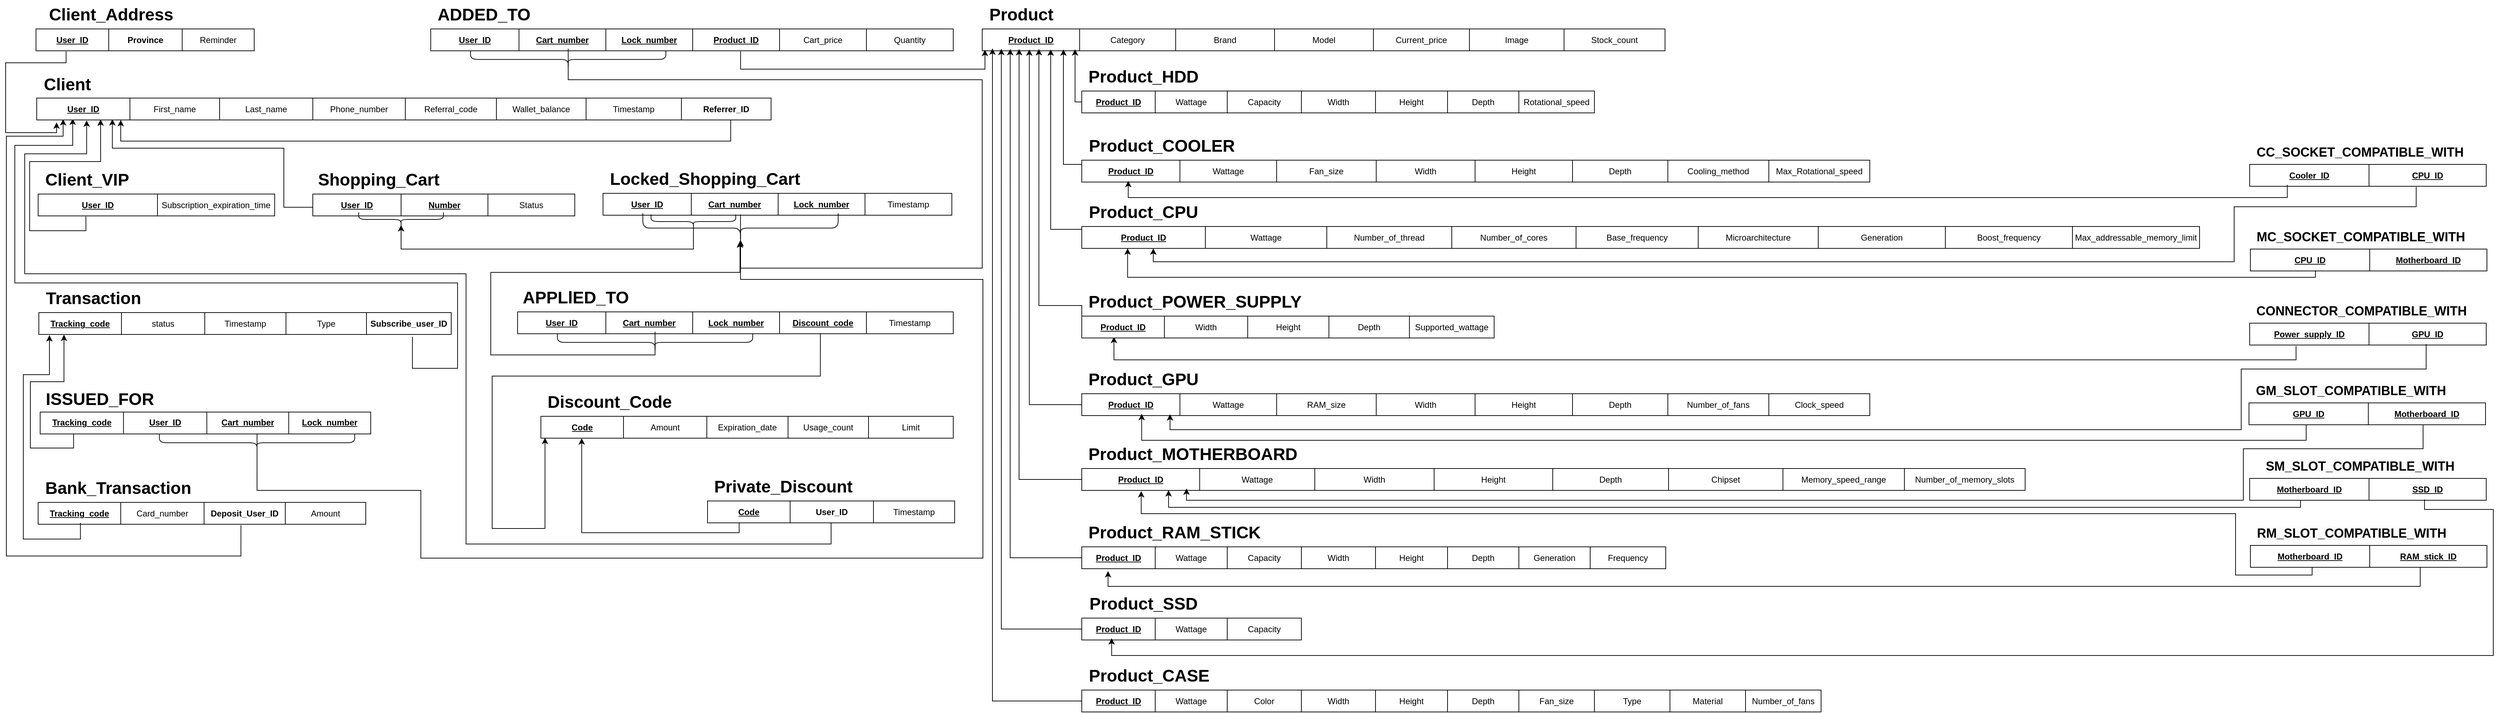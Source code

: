<mxfile version="24.7.17">
  <diagram name="Page-1" id="lS4l_UGHyEnCVh-3E4Ck">
    <mxGraphModel dx="3100" dy="2183" grid="0" gridSize="10" guides="1" tooltips="1" connect="1" arrows="1" fold="1" page="0" pageScale="1" pageWidth="850" pageHeight="1100" background="none" math="0" shadow="0">
      <root>
        <mxCell id="0" />
        <mxCell id="1" parent="0" />
        <mxCell id="RUrKkaqMdfjuPcL-SqhJ-306" value="" style="group" parent="1" vertex="1" connectable="0">
          <mxGeometry x="1919" y="165" width="967" height="72" as="geometry" />
        </mxCell>
        <mxCell id="RUrKkaqMdfjuPcL-SqhJ-43" value="" style="shape=table;startSize=0;container=1;collapsible=0;childLayout=tableLayout;" parent="RUrKkaqMdfjuPcL-SqhJ-306" vertex="1">
          <mxGeometry y="41" width="967" height="31" as="geometry" />
        </mxCell>
        <mxCell id="RUrKkaqMdfjuPcL-SqhJ-44" value="" style="shape=tableRow;horizontal=0;startSize=0;swimlaneHead=0;swimlaneBody=0;strokeColor=inherit;top=0;left=0;bottom=0;right=0;collapsible=0;dropTarget=0;fillColor=none;points=[[0,0.5],[1,0.5]];portConstraint=eastwest;" parent="RUrKkaqMdfjuPcL-SqhJ-43" vertex="1">
          <mxGeometry width="967" height="31" as="geometry" />
        </mxCell>
        <mxCell id="RUrKkaqMdfjuPcL-SqhJ-45" value="&lt;u&gt;&lt;b&gt;Product_ID&lt;/b&gt;&lt;/u&gt;" style="shape=partialRectangle;html=1;whiteSpace=wrap;connectable=0;strokeColor=inherit;overflow=hidden;fillColor=none;top=0;left=0;bottom=0;right=0;pointerEvents=1;" parent="RUrKkaqMdfjuPcL-SqhJ-44" vertex="1">
          <mxGeometry width="138" height="31" as="geometry">
            <mxRectangle width="138" height="31" as="alternateBounds" />
          </mxGeometry>
        </mxCell>
        <mxCell id="RUrKkaqMdfjuPcL-SqhJ-46" value="Category" style="shape=partialRectangle;html=1;whiteSpace=wrap;connectable=0;strokeColor=inherit;overflow=hidden;fillColor=none;top=0;left=0;bottom=0;right=0;pointerEvents=1;" parent="RUrKkaqMdfjuPcL-SqhJ-44" vertex="1">
          <mxGeometry x="138" width="136" height="31" as="geometry">
            <mxRectangle width="136" height="31" as="alternateBounds" />
          </mxGeometry>
        </mxCell>
        <mxCell id="RUrKkaqMdfjuPcL-SqhJ-47" value="Brand" style="shape=partialRectangle;html=1;whiteSpace=wrap;connectable=0;strokeColor=inherit;overflow=hidden;fillColor=none;top=0;left=0;bottom=0;right=0;pointerEvents=1;" parent="RUrKkaqMdfjuPcL-SqhJ-44" vertex="1">
          <mxGeometry x="274" width="140" height="31" as="geometry">
            <mxRectangle width="140" height="31" as="alternateBounds" />
          </mxGeometry>
        </mxCell>
        <mxCell id="RUrKkaqMdfjuPcL-SqhJ-48" value="Model" style="shape=partialRectangle;html=1;whiteSpace=wrap;connectable=0;strokeColor=inherit;overflow=hidden;fillColor=none;top=0;left=0;bottom=0;right=0;pointerEvents=1;" parent="RUrKkaqMdfjuPcL-SqhJ-44" vertex="1">
          <mxGeometry x="414" width="140" height="31" as="geometry">
            <mxRectangle width="140" height="31" as="alternateBounds" />
          </mxGeometry>
        </mxCell>
        <mxCell id="RUrKkaqMdfjuPcL-SqhJ-49" value="Current_price" style="shape=partialRectangle;html=1;whiteSpace=wrap;connectable=0;strokeColor=inherit;overflow=hidden;fillColor=none;top=0;left=0;bottom=0;right=0;pointerEvents=1;" parent="RUrKkaqMdfjuPcL-SqhJ-44" vertex="1">
          <mxGeometry x="554" width="136" height="31" as="geometry">
            <mxRectangle width="136" height="31" as="alternateBounds" />
          </mxGeometry>
        </mxCell>
        <mxCell id="RUrKkaqMdfjuPcL-SqhJ-50" value="Image" style="shape=partialRectangle;html=1;whiteSpace=wrap;connectable=0;strokeColor=inherit;overflow=hidden;fillColor=none;top=0;left=0;bottom=0;right=0;pointerEvents=1;" parent="RUrKkaqMdfjuPcL-SqhJ-44" vertex="1">
          <mxGeometry x="690" width="134" height="31" as="geometry">
            <mxRectangle width="134" height="31" as="alternateBounds" />
          </mxGeometry>
        </mxCell>
        <mxCell id="RUrKkaqMdfjuPcL-SqhJ-51" value="Stock_count" style="shape=partialRectangle;html=1;whiteSpace=wrap;connectable=0;strokeColor=inherit;overflow=hidden;fillColor=none;top=0;left=0;bottom=0;right=0;pointerEvents=1;" parent="RUrKkaqMdfjuPcL-SqhJ-44" vertex="1">
          <mxGeometry x="824" width="143" height="31" as="geometry">
            <mxRectangle width="143" height="31" as="alternateBounds" />
          </mxGeometry>
        </mxCell>
        <mxCell id="RUrKkaqMdfjuPcL-SqhJ-56" value="&lt;b&gt;&lt;font style=&quot;font-size: 24px;&quot;&gt;Product&lt;/font&gt;&lt;/b&gt;" style="text;html=1;align=center;verticalAlign=middle;resizable=0;points=[];autosize=1;strokeColor=none;fillColor=none;" parent="RUrKkaqMdfjuPcL-SqhJ-306" vertex="1">
          <mxGeometry width="109" height="41" as="geometry" />
        </mxCell>
        <mxCell id="RUrKkaqMdfjuPcL-SqhJ-100" value="" style="group" parent="1" vertex="1" connectable="0">
          <mxGeometry x="2060" y="253" width="726" height="72" as="geometry" />
        </mxCell>
        <mxCell id="RUrKkaqMdfjuPcL-SqhJ-60" value="" style="shape=table;startSize=0;container=1;collapsible=0;childLayout=tableLayout;" parent="RUrKkaqMdfjuPcL-SqhJ-100" vertex="1">
          <mxGeometry y="41" width="726" height="31" as="geometry" />
        </mxCell>
        <mxCell id="RUrKkaqMdfjuPcL-SqhJ-61" value="" style="shape=tableRow;horizontal=0;startSize=0;swimlaneHead=0;swimlaneBody=0;strokeColor=inherit;top=0;left=0;bottom=0;right=0;collapsible=0;dropTarget=0;fillColor=none;points=[[0,0.5],[1,0.5]];portConstraint=eastwest;" parent="RUrKkaqMdfjuPcL-SqhJ-60" vertex="1">
          <mxGeometry width="726" height="31" as="geometry" />
        </mxCell>
        <mxCell id="RUrKkaqMdfjuPcL-SqhJ-62" value="&lt;u&gt;&lt;b&gt;Product_ID&lt;/b&gt;&lt;/u&gt;" style="shape=partialRectangle;html=1;whiteSpace=wrap;connectable=0;strokeColor=inherit;overflow=hidden;fillColor=none;top=0;left=0;bottom=0;right=0;pointerEvents=1;" parent="RUrKkaqMdfjuPcL-SqhJ-61" vertex="1">
          <mxGeometry width="104" height="31" as="geometry">
            <mxRectangle width="104" height="31" as="alternateBounds" />
          </mxGeometry>
        </mxCell>
        <mxCell id="RUrKkaqMdfjuPcL-SqhJ-63" value="Wattage" style="shape=partialRectangle;html=1;whiteSpace=wrap;connectable=0;strokeColor=inherit;overflow=hidden;fillColor=none;top=0;left=0;bottom=0;right=0;pointerEvents=1;" parent="RUrKkaqMdfjuPcL-SqhJ-61" vertex="1">
          <mxGeometry x="104" width="102" height="31" as="geometry">
            <mxRectangle width="102" height="31" as="alternateBounds" />
          </mxGeometry>
        </mxCell>
        <mxCell id="RUrKkaqMdfjuPcL-SqhJ-64" value="Capacity" style="shape=partialRectangle;html=1;whiteSpace=wrap;connectable=0;strokeColor=inherit;overflow=hidden;fillColor=none;top=0;left=0;bottom=0;right=0;pointerEvents=1;" parent="RUrKkaqMdfjuPcL-SqhJ-61" vertex="1">
          <mxGeometry x="206" width="105" height="31" as="geometry">
            <mxRectangle width="105" height="31" as="alternateBounds" />
          </mxGeometry>
        </mxCell>
        <mxCell id="RUrKkaqMdfjuPcL-SqhJ-65" value="Width" style="shape=partialRectangle;html=1;whiteSpace=wrap;connectable=0;strokeColor=inherit;overflow=hidden;fillColor=none;top=0;left=0;bottom=0;right=0;pointerEvents=1;" parent="RUrKkaqMdfjuPcL-SqhJ-61" vertex="1">
          <mxGeometry x="311" width="105" height="31" as="geometry">
            <mxRectangle width="105" height="31" as="alternateBounds" />
          </mxGeometry>
        </mxCell>
        <mxCell id="RUrKkaqMdfjuPcL-SqhJ-66" value="Height" style="shape=partialRectangle;html=1;whiteSpace=wrap;connectable=0;strokeColor=inherit;overflow=hidden;fillColor=none;top=0;left=0;bottom=0;right=0;pointerEvents=1;" parent="RUrKkaqMdfjuPcL-SqhJ-61" vertex="1">
          <mxGeometry x="416" width="102" height="31" as="geometry">
            <mxRectangle width="102" height="31" as="alternateBounds" />
          </mxGeometry>
        </mxCell>
        <mxCell id="RUrKkaqMdfjuPcL-SqhJ-67" value="Depth" style="shape=partialRectangle;html=1;whiteSpace=wrap;connectable=0;strokeColor=inherit;overflow=hidden;fillColor=none;top=0;left=0;bottom=0;right=0;pointerEvents=1;" parent="RUrKkaqMdfjuPcL-SqhJ-61" vertex="1">
          <mxGeometry x="518" width="101" height="31" as="geometry">
            <mxRectangle width="101" height="31" as="alternateBounds" />
          </mxGeometry>
        </mxCell>
        <mxCell id="RUrKkaqMdfjuPcL-SqhJ-68" value="Rotational_speed" style="shape=partialRectangle;html=1;whiteSpace=wrap;connectable=0;strokeColor=inherit;overflow=hidden;fillColor=none;top=0;left=0;bottom=0;right=0;pointerEvents=1;" parent="RUrKkaqMdfjuPcL-SqhJ-61" vertex="1">
          <mxGeometry x="619" width="107" height="31" as="geometry">
            <mxRectangle width="107" height="31" as="alternateBounds" />
          </mxGeometry>
        </mxCell>
        <mxCell id="RUrKkaqMdfjuPcL-SqhJ-73" value="&lt;b&gt;&lt;font style=&quot;font-size: 24px;&quot;&gt;Product_HDD&lt;/font&gt;&lt;/b&gt;" style="text;html=1;align=center;verticalAlign=middle;resizable=0;points=[];autosize=1;strokeColor=none;fillColor=none;" parent="RUrKkaqMdfjuPcL-SqhJ-100" vertex="1">
          <mxGeometry width="174" height="41" as="geometry" />
        </mxCell>
        <mxCell id="RUrKkaqMdfjuPcL-SqhJ-122" value="" style="group" parent="1" vertex="1" connectable="0">
          <mxGeometry x="2060" y="351" width="1116" height="72" as="geometry" />
        </mxCell>
        <mxCell id="RUrKkaqMdfjuPcL-SqhJ-101" value="" style="shape=table;startSize=0;container=1;collapsible=0;childLayout=tableLayout;" parent="RUrKkaqMdfjuPcL-SqhJ-122" vertex="1">
          <mxGeometry y="41" width="1116" height="31" as="geometry" />
        </mxCell>
        <mxCell id="RUrKkaqMdfjuPcL-SqhJ-102" value="" style="shape=tableRow;horizontal=0;startSize=0;swimlaneHead=0;swimlaneBody=0;strokeColor=inherit;top=0;left=0;bottom=0;right=0;collapsible=0;dropTarget=0;fillColor=none;points=[[0,0.5],[1,0.5]];portConstraint=eastwest;" parent="RUrKkaqMdfjuPcL-SqhJ-101" vertex="1">
          <mxGeometry width="1116" height="31" as="geometry" />
        </mxCell>
        <mxCell id="RUrKkaqMdfjuPcL-SqhJ-103" value="&lt;u&gt;&lt;b&gt;Product_ID&lt;/b&gt;&lt;/u&gt;" style="shape=partialRectangle;html=1;whiteSpace=wrap;connectable=0;strokeColor=inherit;overflow=hidden;fillColor=none;top=0;left=0;bottom=0;right=0;pointerEvents=1;" parent="RUrKkaqMdfjuPcL-SqhJ-102" vertex="1">
          <mxGeometry width="139" height="31" as="geometry">
            <mxRectangle width="139" height="31" as="alternateBounds" />
          </mxGeometry>
        </mxCell>
        <mxCell id="RUrKkaqMdfjuPcL-SqhJ-104" value="Wattage" style="shape=partialRectangle;html=1;whiteSpace=wrap;connectable=0;strokeColor=inherit;overflow=hidden;fillColor=none;top=0;left=0;bottom=0;right=0;pointerEvents=1;" parent="RUrKkaqMdfjuPcL-SqhJ-102" vertex="1">
          <mxGeometry x="139" width="137" height="31" as="geometry">
            <mxRectangle width="137" height="31" as="alternateBounds" />
          </mxGeometry>
        </mxCell>
        <mxCell id="RUrKkaqMdfjuPcL-SqhJ-105" value="Fan_size" style="shape=partialRectangle;html=1;whiteSpace=wrap;connectable=0;strokeColor=inherit;overflow=hidden;fillColor=none;top=0;left=0;bottom=0;right=0;pointerEvents=1;" parent="RUrKkaqMdfjuPcL-SqhJ-102" vertex="1">
          <mxGeometry x="276" width="141" height="31" as="geometry">
            <mxRectangle width="141" height="31" as="alternateBounds" />
          </mxGeometry>
        </mxCell>
        <mxCell id="RUrKkaqMdfjuPcL-SqhJ-106" value="Width" style="shape=partialRectangle;html=1;whiteSpace=wrap;connectable=0;strokeColor=inherit;overflow=hidden;fillColor=none;top=0;left=0;bottom=0;right=0;pointerEvents=1;" parent="RUrKkaqMdfjuPcL-SqhJ-102" vertex="1">
          <mxGeometry x="417" width="140" height="31" as="geometry">
            <mxRectangle width="140" height="31" as="alternateBounds" />
          </mxGeometry>
        </mxCell>
        <mxCell id="RUrKkaqMdfjuPcL-SqhJ-107" value="Height" style="shape=partialRectangle;html=1;whiteSpace=wrap;connectable=0;strokeColor=inherit;overflow=hidden;fillColor=none;top=0;left=0;bottom=0;right=0;pointerEvents=1;" parent="RUrKkaqMdfjuPcL-SqhJ-102" vertex="1">
          <mxGeometry x="557" width="138" height="31" as="geometry">
            <mxRectangle width="138" height="31" as="alternateBounds" />
          </mxGeometry>
        </mxCell>
        <mxCell id="RUrKkaqMdfjuPcL-SqhJ-108" value="Depth" style="shape=partialRectangle;html=1;whiteSpace=wrap;connectable=0;strokeColor=inherit;overflow=hidden;fillColor=none;top=0;left=0;bottom=0;right=0;pointerEvents=1;" parent="RUrKkaqMdfjuPcL-SqhJ-102" vertex="1">
          <mxGeometry x="695" width="135" height="31" as="geometry">
            <mxRectangle width="135" height="31" as="alternateBounds" />
          </mxGeometry>
        </mxCell>
        <mxCell id="RUrKkaqMdfjuPcL-SqhJ-109" value="Cooling_method" style="shape=partialRectangle;html=1;whiteSpace=wrap;connectable=0;strokeColor=inherit;overflow=hidden;fillColor=none;top=0;left=0;bottom=0;right=0;pointerEvents=1;" parent="RUrKkaqMdfjuPcL-SqhJ-102" vertex="1">
          <mxGeometry x="830" width="143" height="31" as="geometry">
            <mxRectangle width="143" height="31" as="alternateBounds" />
          </mxGeometry>
        </mxCell>
        <mxCell id="RUrKkaqMdfjuPcL-SqhJ-121" value="Max_Rotational_speed" style="shape=partialRectangle;html=1;whiteSpace=wrap;connectable=0;strokeColor=inherit;overflow=hidden;fillColor=none;top=0;left=0;bottom=0;right=0;pointerEvents=1;" parent="RUrKkaqMdfjuPcL-SqhJ-102" vertex="1">
          <mxGeometry x="973" width="143" height="31" as="geometry">
            <mxRectangle width="143" height="31" as="alternateBounds" />
          </mxGeometry>
        </mxCell>
        <mxCell id="RUrKkaqMdfjuPcL-SqhJ-110" value="&lt;b&gt;&lt;font style=&quot;font-size: 24px;&quot;&gt;Product_COOLER&lt;/font&gt;&lt;/b&gt;" style="text;html=1;align=center;verticalAlign=middle;resizable=0;points=[];autosize=1;strokeColor=none;fillColor=none;" parent="RUrKkaqMdfjuPcL-SqhJ-122" vertex="1">
          <mxGeometry width="225" height="41" as="geometry" />
        </mxCell>
        <mxCell id="RUrKkaqMdfjuPcL-SqhJ-147" value="" style="group" parent="1" vertex="1" connectable="0">
          <mxGeometry x="2060" y="445" width="1583" height="72" as="geometry" />
        </mxCell>
        <mxCell id="RUrKkaqMdfjuPcL-SqhJ-134" value="" style="shape=table;startSize=0;container=1;collapsible=0;childLayout=tableLayout;" parent="RUrKkaqMdfjuPcL-SqhJ-147" vertex="1">
          <mxGeometry y="41" width="1583" height="31" as="geometry" />
        </mxCell>
        <mxCell id="RUrKkaqMdfjuPcL-SqhJ-135" value="" style="shape=tableRow;horizontal=0;startSize=0;swimlaneHead=0;swimlaneBody=0;strokeColor=inherit;top=0;left=0;bottom=0;right=0;collapsible=0;dropTarget=0;fillColor=none;points=[[0,0.5],[1,0.5]];portConstraint=eastwest;" parent="RUrKkaqMdfjuPcL-SqhJ-134" vertex="1">
          <mxGeometry width="1583" height="31" as="geometry" />
        </mxCell>
        <mxCell id="RUrKkaqMdfjuPcL-SqhJ-136" value="&lt;u&gt;&lt;b&gt;Product_ID&lt;/b&gt;&lt;/u&gt;" style="shape=partialRectangle;html=1;whiteSpace=wrap;connectable=0;strokeColor=inherit;overflow=hidden;fillColor=none;top=0;left=0;bottom=0;right=0;pointerEvents=1;" parent="RUrKkaqMdfjuPcL-SqhJ-135" vertex="1">
          <mxGeometry width="175" height="31" as="geometry">
            <mxRectangle width="175" height="31" as="alternateBounds" />
          </mxGeometry>
        </mxCell>
        <mxCell id="RUrKkaqMdfjuPcL-SqhJ-137" value="Wattage" style="shape=partialRectangle;html=1;whiteSpace=wrap;connectable=0;strokeColor=inherit;overflow=hidden;fillColor=none;top=0;left=0;bottom=0;right=0;pointerEvents=1;" parent="RUrKkaqMdfjuPcL-SqhJ-135" vertex="1">
          <mxGeometry x="175" width="172" height="31" as="geometry">
            <mxRectangle width="172" height="31" as="alternateBounds" />
          </mxGeometry>
        </mxCell>
        <mxCell id="RUrKkaqMdfjuPcL-SqhJ-138" value="Number_of_thread" style="shape=partialRectangle;html=1;whiteSpace=wrap;connectable=0;strokeColor=inherit;overflow=hidden;fillColor=none;top=0;left=0;bottom=0;right=0;pointerEvents=1;" parent="RUrKkaqMdfjuPcL-SqhJ-135" vertex="1">
          <mxGeometry x="347" width="177" height="31" as="geometry">
            <mxRectangle width="177" height="31" as="alternateBounds" />
          </mxGeometry>
        </mxCell>
        <mxCell id="RUrKkaqMdfjuPcL-SqhJ-139" value="Number_of_cores" style="shape=partialRectangle;html=1;whiteSpace=wrap;connectable=0;strokeColor=inherit;overflow=hidden;fillColor=none;top=0;left=0;bottom=0;right=0;pointerEvents=1;" parent="RUrKkaqMdfjuPcL-SqhJ-135" vertex="1">
          <mxGeometry x="524" width="176" height="31" as="geometry">
            <mxRectangle width="176" height="31" as="alternateBounds" />
          </mxGeometry>
        </mxCell>
        <mxCell id="RUrKkaqMdfjuPcL-SqhJ-140" value="Base_frequency" style="shape=partialRectangle;html=1;whiteSpace=wrap;connectable=0;strokeColor=inherit;overflow=hidden;fillColor=none;top=0;left=0;bottom=0;right=0;pointerEvents=1;" parent="RUrKkaqMdfjuPcL-SqhJ-135" vertex="1">
          <mxGeometry x="700" width="173" height="31" as="geometry">
            <mxRectangle width="173" height="31" as="alternateBounds" />
          </mxGeometry>
        </mxCell>
        <mxCell id="RUrKkaqMdfjuPcL-SqhJ-141" value="Microarchitecture" style="shape=partialRectangle;html=1;whiteSpace=wrap;connectable=0;strokeColor=inherit;overflow=hidden;fillColor=none;top=0;left=0;bottom=0;right=0;pointerEvents=1;" parent="RUrKkaqMdfjuPcL-SqhJ-135" vertex="1">
          <mxGeometry x="873" width="170" height="31" as="geometry">
            <mxRectangle width="170" height="31" as="alternateBounds" />
          </mxGeometry>
        </mxCell>
        <mxCell id="RUrKkaqMdfjuPcL-SqhJ-142" value="Generation" style="shape=partialRectangle;html=1;whiteSpace=wrap;connectable=0;strokeColor=inherit;overflow=hidden;fillColor=none;top=0;left=0;bottom=0;right=0;pointerEvents=1;" parent="RUrKkaqMdfjuPcL-SqhJ-135" vertex="1">
          <mxGeometry x="1043" width="180" height="31" as="geometry">
            <mxRectangle width="180" height="31" as="alternateBounds" />
          </mxGeometry>
        </mxCell>
        <mxCell id="RUrKkaqMdfjuPcL-SqhJ-146" value="Boost_frequency" style="shape=partialRectangle;html=1;whiteSpace=wrap;connectable=0;strokeColor=inherit;overflow=hidden;fillColor=none;top=0;left=0;bottom=0;right=0;pointerEvents=1;" parent="RUrKkaqMdfjuPcL-SqhJ-135" vertex="1">
          <mxGeometry x="1223" width="180" height="31" as="geometry">
            <mxRectangle width="180" height="31" as="alternateBounds" />
          </mxGeometry>
        </mxCell>
        <mxCell id="RUrKkaqMdfjuPcL-SqhJ-143" value="&lt;span style=&quot;background-color: rgb(255, 255, 255);&quot;&gt;&lt;font style=&quot;font-size: 12px;&quot;&gt;Max_addressable_memory_limit&lt;/font&gt;&lt;/span&gt;" style="shape=partialRectangle;html=1;whiteSpace=wrap;connectable=0;strokeColor=inherit;overflow=hidden;fillColor=none;top=0;left=0;bottom=0;right=0;pointerEvents=1;" parent="RUrKkaqMdfjuPcL-SqhJ-135" vertex="1">
          <mxGeometry x="1403" width="180" height="31" as="geometry">
            <mxRectangle width="180" height="31" as="alternateBounds" />
          </mxGeometry>
        </mxCell>
        <mxCell id="RUrKkaqMdfjuPcL-SqhJ-144" value="&lt;b&gt;&lt;font style=&quot;font-size: 24px;&quot;&gt;Product_CPU&lt;/font&gt;&lt;/b&gt;" style="text;html=1;align=center;verticalAlign=middle;resizable=0;points=[];autosize=1;strokeColor=none;fillColor=none;" parent="RUrKkaqMdfjuPcL-SqhJ-147" vertex="1">
          <mxGeometry width="173" height="41" as="geometry" />
        </mxCell>
        <mxCell id="RUrKkaqMdfjuPcL-SqhJ-171" value="" style="group" parent="1" vertex="1" connectable="0">
          <mxGeometry x="2060" y="682" width="1116" height="72" as="geometry" />
        </mxCell>
        <mxCell id="RUrKkaqMdfjuPcL-SqhJ-160" value="" style="shape=table;startSize=0;container=1;collapsible=0;childLayout=tableLayout;" parent="RUrKkaqMdfjuPcL-SqhJ-171" vertex="1">
          <mxGeometry y="41" width="1116" height="31" as="geometry" />
        </mxCell>
        <mxCell id="RUrKkaqMdfjuPcL-SqhJ-161" value="" style="shape=tableRow;horizontal=0;startSize=0;swimlaneHead=0;swimlaneBody=0;strokeColor=inherit;top=0;left=0;bottom=0;right=0;collapsible=0;dropTarget=0;fillColor=none;points=[[0,0.5],[1,0.5]];portConstraint=eastwest;" parent="RUrKkaqMdfjuPcL-SqhJ-160" vertex="1">
          <mxGeometry width="1116" height="31" as="geometry" />
        </mxCell>
        <mxCell id="RUrKkaqMdfjuPcL-SqhJ-162" value="&lt;u&gt;&lt;b&gt;Product_ID&lt;/b&gt;&lt;/u&gt;" style="shape=partialRectangle;html=1;whiteSpace=wrap;connectable=0;strokeColor=inherit;overflow=hidden;fillColor=none;top=0;left=0;bottom=0;right=0;pointerEvents=1;" parent="RUrKkaqMdfjuPcL-SqhJ-161" vertex="1">
          <mxGeometry width="139" height="31" as="geometry">
            <mxRectangle width="139" height="31" as="alternateBounds" />
          </mxGeometry>
        </mxCell>
        <mxCell id="RUrKkaqMdfjuPcL-SqhJ-163" value="Wattage" style="shape=partialRectangle;html=1;whiteSpace=wrap;connectable=0;strokeColor=inherit;overflow=hidden;fillColor=none;top=0;left=0;bottom=0;right=0;pointerEvents=1;" parent="RUrKkaqMdfjuPcL-SqhJ-161" vertex="1">
          <mxGeometry x="139" width="137" height="31" as="geometry">
            <mxRectangle width="137" height="31" as="alternateBounds" />
          </mxGeometry>
        </mxCell>
        <mxCell id="RUrKkaqMdfjuPcL-SqhJ-164" value="RAM_size" style="shape=partialRectangle;html=1;whiteSpace=wrap;connectable=0;strokeColor=inherit;overflow=hidden;fillColor=none;top=0;left=0;bottom=0;right=0;pointerEvents=1;" parent="RUrKkaqMdfjuPcL-SqhJ-161" vertex="1">
          <mxGeometry x="276" width="141" height="31" as="geometry">
            <mxRectangle width="141" height="31" as="alternateBounds" />
          </mxGeometry>
        </mxCell>
        <mxCell id="RUrKkaqMdfjuPcL-SqhJ-165" value="Width" style="shape=partialRectangle;html=1;whiteSpace=wrap;connectable=0;strokeColor=inherit;overflow=hidden;fillColor=none;top=0;left=0;bottom=0;right=0;pointerEvents=1;" parent="RUrKkaqMdfjuPcL-SqhJ-161" vertex="1">
          <mxGeometry x="417" width="140" height="31" as="geometry">
            <mxRectangle width="140" height="31" as="alternateBounds" />
          </mxGeometry>
        </mxCell>
        <mxCell id="RUrKkaqMdfjuPcL-SqhJ-166" value="Height" style="shape=partialRectangle;html=1;whiteSpace=wrap;connectable=0;strokeColor=inherit;overflow=hidden;fillColor=none;top=0;left=0;bottom=0;right=0;pointerEvents=1;" parent="RUrKkaqMdfjuPcL-SqhJ-161" vertex="1">
          <mxGeometry x="557" width="138" height="31" as="geometry">
            <mxRectangle width="138" height="31" as="alternateBounds" />
          </mxGeometry>
        </mxCell>
        <mxCell id="RUrKkaqMdfjuPcL-SqhJ-167" value="Depth" style="shape=partialRectangle;html=1;whiteSpace=wrap;connectable=0;strokeColor=inherit;overflow=hidden;fillColor=none;top=0;left=0;bottom=0;right=0;pointerEvents=1;" parent="RUrKkaqMdfjuPcL-SqhJ-161" vertex="1">
          <mxGeometry x="695" width="135" height="31" as="geometry">
            <mxRectangle width="135" height="31" as="alternateBounds" />
          </mxGeometry>
        </mxCell>
        <mxCell id="RUrKkaqMdfjuPcL-SqhJ-168" value="Number_of_fans" style="shape=partialRectangle;html=1;whiteSpace=wrap;connectable=0;strokeColor=inherit;overflow=hidden;fillColor=none;top=0;left=0;bottom=0;right=0;pointerEvents=1;" parent="RUrKkaqMdfjuPcL-SqhJ-161" vertex="1">
          <mxGeometry x="830" width="143" height="31" as="geometry">
            <mxRectangle width="143" height="31" as="alternateBounds" />
          </mxGeometry>
        </mxCell>
        <mxCell id="RUrKkaqMdfjuPcL-SqhJ-169" value="Clock_speed" style="shape=partialRectangle;html=1;whiteSpace=wrap;connectable=0;strokeColor=inherit;overflow=hidden;fillColor=none;top=0;left=0;bottom=0;right=0;pointerEvents=1;" parent="RUrKkaqMdfjuPcL-SqhJ-161" vertex="1">
          <mxGeometry x="973" width="143" height="31" as="geometry">
            <mxRectangle width="143" height="31" as="alternateBounds" />
          </mxGeometry>
        </mxCell>
        <mxCell id="RUrKkaqMdfjuPcL-SqhJ-170" value="&lt;b&gt;&lt;font style=&quot;font-size: 24px;&quot;&gt;Product_GPU&lt;/font&gt;&lt;/b&gt;" style="text;html=1;align=center;verticalAlign=middle;resizable=0;points=[];autosize=1;strokeColor=none;fillColor=none;" parent="RUrKkaqMdfjuPcL-SqhJ-171" vertex="1">
          <mxGeometry width="174" height="41" as="geometry" />
        </mxCell>
        <mxCell id="RUrKkaqMdfjuPcL-SqhJ-185" value="" style="group" parent="1" vertex="1" connectable="0">
          <mxGeometry x="2060" y="788" width="1336" height="72" as="geometry" />
        </mxCell>
        <mxCell id="RUrKkaqMdfjuPcL-SqhJ-173" value="" style="shape=table;startSize=0;container=1;collapsible=0;childLayout=tableLayout;" parent="RUrKkaqMdfjuPcL-SqhJ-185" vertex="1">
          <mxGeometry y="41" width="1336" height="31" as="geometry" />
        </mxCell>
        <mxCell id="RUrKkaqMdfjuPcL-SqhJ-174" value="" style="shape=tableRow;horizontal=0;startSize=0;swimlaneHead=0;swimlaneBody=0;strokeColor=inherit;top=0;left=0;bottom=0;right=0;collapsible=0;dropTarget=0;fillColor=none;points=[[0,0.5],[1,0.5]];portConstraint=eastwest;" parent="RUrKkaqMdfjuPcL-SqhJ-173" vertex="1">
          <mxGeometry width="1336" height="31" as="geometry" />
        </mxCell>
        <mxCell id="RUrKkaqMdfjuPcL-SqhJ-175" value="&lt;u&gt;&lt;b&gt;Product_ID&lt;/b&gt;&lt;/u&gt;" style="shape=partialRectangle;html=1;whiteSpace=wrap;connectable=0;strokeColor=inherit;overflow=hidden;fillColor=none;top=0;left=0;bottom=0;right=0;pointerEvents=1;" parent="RUrKkaqMdfjuPcL-SqhJ-174" vertex="1">
          <mxGeometry width="167" height="31" as="geometry">
            <mxRectangle width="167" height="31" as="alternateBounds" />
          </mxGeometry>
        </mxCell>
        <mxCell id="RUrKkaqMdfjuPcL-SqhJ-176" value="Wattage" style="shape=partialRectangle;html=1;whiteSpace=wrap;connectable=0;strokeColor=inherit;overflow=hidden;fillColor=none;top=0;left=0;bottom=0;right=0;pointerEvents=1;" parent="RUrKkaqMdfjuPcL-SqhJ-174" vertex="1">
          <mxGeometry x="167" width="163" height="31" as="geometry">
            <mxRectangle width="163" height="31" as="alternateBounds" />
          </mxGeometry>
        </mxCell>
        <mxCell id="RUrKkaqMdfjuPcL-SqhJ-177" value="Width" style="shape=partialRectangle;html=1;whiteSpace=wrap;connectable=0;strokeColor=inherit;overflow=hidden;fillColor=none;top=0;left=0;bottom=0;right=0;pointerEvents=1;" parent="RUrKkaqMdfjuPcL-SqhJ-174" vertex="1">
          <mxGeometry x="330" width="169" height="31" as="geometry">
            <mxRectangle width="169" height="31" as="alternateBounds" />
          </mxGeometry>
        </mxCell>
        <mxCell id="RUrKkaqMdfjuPcL-SqhJ-178" value="Height" style="shape=partialRectangle;html=1;whiteSpace=wrap;connectable=0;strokeColor=inherit;overflow=hidden;fillColor=none;top=0;left=0;bottom=0;right=0;pointerEvents=1;" parent="RUrKkaqMdfjuPcL-SqhJ-174" vertex="1">
          <mxGeometry x="499" width="168" height="31" as="geometry">
            <mxRectangle width="168" height="31" as="alternateBounds" />
          </mxGeometry>
        </mxCell>
        <mxCell id="RUrKkaqMdfjuPcL-SqhJ-179" value="Depth" style="shape=partialRectangle;html=1;whiteSpace=wrap;connectable=0;strokeColor=inherit;overflow=hidden;fillColor=none;top=0;left=0;bottom=0;right=0;pointerEvents=1;" parent="RUrKkaqMdfjuPcL-SqhJ-174" vertex="1">
          <mxGeometry x="667" width="164" height="31" as="geometry">
            <mxRectangle width="164" height="31" as="alternateBounds" />
          </mxGeometry>
        </mxCell>
        <mxCell id="RUrKkaqMdfjuPcL-SqhJ-180" value="Chipset" style="shape=partialRectangle;html=1;whiteSpace=wrap;connectable=0;strokeColor=inherit;overflow=hidden;fillColor=none;top=0;left=0;bottom=0;right=0;pointerEvents=1;" parent="RUrKkaqMdfjuPcL-SqhJ-174" vertex="1">
          <mxGeometry x="831" width="162" height="31" as="geometry">
            <mxRectangle width="162" height="31" as="alternateBounds" />
          </mxGeometry>
        </mxCell>
        <mxCell id="RUrKkaqMdfjuPcL-SqhJ-182" value="Memory_speed_range" style="shape=partialRectangle;html=1;whiteSpace=wrap;connectable=0;strokeColor=inherit;overflow=hidden;fillColor=none;top=0;left=0;bottom=0;right=0;pointerEvents=1;" parent="RUrKkaqMdfjuPcL-SqhJ-174" vertex="1">
          <mxGeometry x="993" width="172" height="31" as="geometry">
            <mxRectangle width="172" height="31" as="alternateBounds" />
          </mxGeometry>
        </mxCell>
        <mxCell id="RUrKkaqMdfjuPcL-SqhJ-183" value="&lt;span style=&quot;background-color: rgb(255, 255, 255);&quot;&gt;&lt;font style=&quot;font-size: 12px;&quot;&gt;Number_of_memory_&lt;font style=&quot;&quot;&gt;slots&lt;/font&gt;&lt;/font&gt;&lt;/span&gt;" style="shape=partialRectangle;html=1;whiteSpace=wrap;connectable=0;strokeColor=inherit;overflow=hidden;fillColor=none;top=0;left=0;bottom=0;right=0;pointerEvents=1;" parent="RUrKkaqMdfjuPcL-SqhJ-174" vertex="1">
          <mxGeometry x="1165" width="171" height="31" as="geometry">
            <mxRectangle width="171" height="31" as="alternateBounds" />
          </mxGeometry>
        </mxCell>
        <mxCell id="RUrKkaqMdfjuPcL-SqhJ-184" value="&lt;b&gt;&lt;font style=&quot;font-size: 24px;&quot;&gt;Product_MOTHERBOARD&lt;/font&gt;&lt;/b&gt;" style="text;html=1;align=center;verticalAlign=middle;resizable=0;points=[];autosize=1;strokeColor=none;fillColor=none;" parent="RUrKkaqMdfjuPcL-SqhJ-185" vertex="1">
          <mxGeometry width="314" height="41" as="geometry" />
        </mxCell>
        <mxCell id="RUrKkaqMdfjuPcL-SqhJ-198" value="" style="group" parent="1" vertex="1" connectable="0">
          <mxGeometry x="2060" y="899" width="827" height="72" as="geometry" />
        </mxCell>
        <mxCell id="RUrKkaqMdfjuPcL-SqhJ-187" value="" style="shape=table;startSize=0;container=1;collapsible=0;childLayout=tableLayout;" parent="RUrKkaqMdfjuPcL-SqhJ-198" vertex="1">
          <mxGeometry y="41" width="827" height="31" as="geometry" />
        </mxCell>
        <mxCell id="RUrKkaqMdfjuPcL-SqhJ-188" value="" style="shape=tableRow;horizontal=0;startSize=0;swimlaneHead=0;swimlaneBody=0;strokeColor=inherit;top=0;left=0;bottom=0;right=0;collapsible=0;dropTarget=0;fillColor=none;points=[[0,0.5],[1,0.5]];portConstraint=eastwest;" parent="RUrKkaqMdfjuPcL-SqhJ-187" vertex="1">
          <mxGeometry width="827" height="31" as="geometry" />
        </mxCell>
        <mxCell id="RUrKkaqMdfjuPcL-SqhJ-189" value="&lt;u&gt;&lt;b&gt;Product_ID&lt;/b&gt;&lt;/u&gt;" style="shape=partialRectangle;html=1;whiteSpace=wrap;connectable=0;strokeColor=inherit;overflow=hidden;fillColor=none;top=0;left=0;bottom=0;right=0;pointerEvents=1;" parent="RUrKkaqMdfjuPcL-SqhJ-188" vertex="1">
          <mxGeometry width="104" height="31" as="geometry">
            <mxRectangle width="104" height="31" as="alternateBounds" />
          </mxGeometry>
        </mxCell>
        <mxCell id="RUrKkaqMdfjuPcL-SqhJ-190" value="Wattage" style="shape=partialRectangle;html=1;whiteSpace=wrap;connectable=0;strokeColor=inherit;overflow=hidden;fillColor=none;top=0;left=0;bottom=0;right=0;pointerEvents=1;" parent="RUrKkaqMdfjuPcL-SqhJ-188" vertex="1">
          <mxGeometry x="104" width="102" height="31" as="geometry">
            <mxRectangle width="102" height="31" as="alternateBounds" />
          </mxGeometry>
        </mxCell>
        <mxCell id="RUrKkaqMdfjuPcL-SqhJ-191" value="Capacity" style="shape=partialRectangle;html=1;whiteSpace=wrap;connectable=0;strokeColor=inherit;overflow=hidden;fillColor=none;top=0;left=0;bottom=0;right=0;pointerEvents=1;" parent="RUrKkaqMdfjuPcL-SqhJ-188" vertex="1">
          <mxGeometry x="206" width="105" height="31" as="geometry">
            <mxRectangle width="105" height="31" as="alternateBounds" />
          </mxGeometry>
        </mxCell>
        <mxCell id="RUrKkaqMdfjuPcL-SqhJ-192" value="Width" style="shape=partialRectangle;html=1;whiteSpace=wrap;connectable=0;strokeColor=inherit;overflow=hidden;fillColor=none;top=0;left=0;bottom=0;right=0;pointerEvents=1;" parent="RUrKkaqMdfjuPcL-SqhJ-188" vertex="1">
          <mxGeometry x="311" width="105" height="31" as="geometry">
            <mxRectangle width="105" height="31" as="alternateBounds" />
          </mxGeometry>
        </mxCell>
        <mxCell id="RUrKkaqMdfjuPcL-SqhJ-193" value="Height" style="shape=partialRectangle;html=1;whiteSpace=wrap;connectable=0;strokeColor=inherit;overflow=hidden;fillColor=none;top=0;left=0;bottom=0;right=0;pointerEvents=1;" parent="RUrKkaqMdfjuPcL-SqhJ-188" vertex="1">
          <mxGeometry x="416" width="102" height="31" as="geometry">
            <mxRectangle width="102" height="31" as="alternateBounds" />
          </mxGeometry>
        </mxCell>
        <mxCell id="RUrKkaqMdfjuPcL-SqhJ-194" value="Depth" style="shape=partialRectangle;html=1;whiteSpace=wrap;connectable=0;strokeColor=inherit;overflow=hidden;fillColor=none;top=0;left=0;bottom=0;right=0;pointerEvents=1;" parent="RUrKkaqMdfjuPcL-SqhJ-188" vertex="1">
          <mxGeometry x="518" width="101" height="31" as="geometry">
            <mxRectangle width="101" height="31" as="alternateBounds" />
          </mxGeometry>
        </mxCell>
        <mxCell id="RUrKkaqMdfjuPcL-SqhJ-197" value="Generation" style="shape=partialRectangle;html=1;whiteSpace=wrap;connectable=0;strokeColor=inherit;overflow=hidden;fillColor=none;top=0;left=0;bottom=0;right=0;pointerEvents=1;" parent="RUrKkaqMdfjuPcL-SqhJ-188" vertex="1">
          <mxGeometry x="619" width="101" height="31" as="geometry">
            <mxRectangle width="101" height="31" as="alternateBounds" />
          </mxGeometry>
        </mxCell>
        <mxCell id="RUrKkaqMdfjuPcL-SqhJ-195" value="Frequency" style="shape=partialRectangle;html=1;whiteSpace=wrap;connectable=0;strokeColor=inherit;overflow=hidden;fillColor=none;top=0;left=0;bottom=0;right=0;pointerEvents=1;" parent="RUrKkaqMdfjuPcL-SqhJ-188" vertex="1">
          <mxGeometry x="720" width="107" height="31" as="geometry">
            <mxRectangle width="107" height="31" as="alternateBounds" />
          </mxGeometry>
        </mxCell>
        <mxCell id="RUrKkaqMdfjuPcL-SqhJ-196" value="&lt;b&gt;&lt;font style=&quot;font-size: 24px;&quot;&gt;Product_RAM_STICK&lt;/font&gt;&lt;/b&gt;" style="text;html=1;align=center;verticalAlign=middle;resizable=0;points=[];autosize=1;strokeColor=none;fillColor=none;" parent="RUrKkaqMdfjuPcL-SqhJ-198" vertex="1">
          <mxGeometry width="262" height="41" as="geometry" />
        </mxCell>
        <mxCell id="RUrKkaqMdfjuPcL-SqhJ-210" value="" style="group" parent="1" vertex="1" connectable="0">
          <mxGeometry x="2060" y="1000" width="311" height="72" as="geometry" />
        </mxCell>
        <mxCell id="RUrKkaqMdfjuPcL-SqhJ-200" value="" style="shape=table;startSize=0;container=1;collapsible=0;childLayout=tableLayout;" parent="RUrKkaqMdfjuPcL-SqhJ-210" vertex="1">
          <mxGeometry y="41" width="311" height="31" as="geometry" />
        </mxCell>
        <mxCell id="RUrKkaqMdfjuPcL-SqhJ-201" value="" style="shape=tableRow;horizontal=0;startSize=0;swimlaneHead=0;swimlaneBody=0;strokeColor=inherit;top=0;left=0;bottom=0;right=0;collapsible=0;dropTarget=0;fillColor=none;points=[[0,0.5],[1,0.5]];portConstraint=eastwest;" parent="RUrKkaqMdfjuPcL-SqhJ-200" vertex="1">
          <mxGeometry width="311" height="31" as="geometry" />
        </mxCell>
        <mxCell id="RUrKkaqMdfjuPcL-SqhJ-202" value="&lt;u&gt;&lt;b&gt;Product_ID&lt;/b&gt;&lt;/u&gt;" style="shape=partialRectangle;html=1;whiteSpace=wrap;connectable=0;strokeColor=inherit;overflow=hidden;fillColor=none;top=0;left=0;bottom=0;right=0;pointerEvents=1;" parent="RUrKkaqMdfjuPcL-SqhJ-201" vertex="1">
          <mxGeometry width="104" height="31" as="geometry">
            <mxRectangle width="104" height="31" as="alternateBounds" />
          </mxGeometry>
        </mxCell>
        <mxCell id="RUrKkaqMdfjuPcL-SqhJ-203" value="Wattage" style="shape=partialRectangle;html=1;whiteSpace=wrap;connectable=0;strokeColor=inherit;overflow=hidden;fillColor=none;top=0;left=0;bottom=0;right=0;pointerEvents=1;" parent="RUrKkaqMdfjuPcL-SqhJ-201" vertex="1">
          <mxGeometry x="104" width="102" height="31" as="geometry">
            <mxRectangle width="102" height="31" as="alternateBounds" />
          </mxGeometry>
        </mxCell>
        <mxCell id="RUrKkaqMdfjuPcL-SqhJ-204" value="Capacity" style="shape=partialRectangle;html=1;whiteSpace=wrap;connectable=0;strokeColor=inherit;overflow=hidden;fillColor=none;top=0;left=0;bottom=0;right=0;pointerEvents=1;" parent="RUrKkaqMdfjuPcL-SqhJ-201" vertex="1">
          <mxGeometry x="206" width="105" height="31" as="geometry">
            <mxRectangle width="105" height="31" as="alternateBounds" />
          </mxGeometry>
        </mxCell>
        <mxCell id="RUrKkaqMdfjuPcL-SqhJ-209" value="&lt;b&gt;&lt;font style=&quot;font-size: 24px;&quot;&gt;Product_SSD&lt;/font&gt;&lt;/b&gt;" style="text;html=1;align=center;verticalAlign=middle;resizable=0;points=[];autosize=1;strokeColor=none;fillColor=none;" parent="RUrKkaqMdfjuPcL-SqhJ-210" vertex="1">
          <mxGeometry x="1" width="171" height="41" as="geometry" />
        </mxCell>
        <mxCell id="RUrKkaqMdfjuPcL-SqhJ-225" value="" style="group" parent="1" vertex="1" connectable="0">
          <mxGeometry x="2060" y="1102" width="1047" height="72" as="geometry" />
        </mxCell>
        <mxCell id="RUrKkaqMdfjuPcL-SqhJ-212" value="" style="shape=table;startSize=0;container=1;collapsible=0;childLayout=tableLayout;" parent="RUrKkaqMdfjuPcL-SqhJ-225" vertex="1">
          <mxGeometry y="41" width="1047" height="31" as="geometry" />
        </mxCell>
        <mxCell id="RUrKkaqMdfjuPcL-SqhJ-213" value="" style="shape=tableRow;horizontal=0;startSize=0;swimlaneHead=0;swimlaneBody=0;strokeColor=inherit;top=0;left=0;bottom=0;right=0;collapsible=0;dropTarget=0;fillColor=none;points=[[0,0.5],[1,0.5]];portConstraint=eastwest;" parent="RUrKkaqMdfjuPcL-SqhJ-212" vertex="1">
          <mxGeometry width="1047" height="31" as="geometry" />
        </mxCell>
        <mxCell id="RUrKkaqMdfjuPcL-SqhJ-214" value="&lt;u&gt;&lt;b&gt;Product_ID&lt;/b&gt;&lt;/u&gt;" style="shape=partialRectangle;html=1;whiteSpace=wrap;connectable=0;strokeColor=inherit;overflow=hidden;fillColor=none;top=0;left=0;bottom=0;right=0;pointerEvents=1;" parent="RUrKkaqMdfjuPcL-SqhJ-213" vertex="1">
          <mxGeometry width="104" height="31" as="geometry">
            <mxRectangle width="104" height="31" as="alternateBounds" />
          </mxGeometry>
        </mxCell>
        <mxCell id="RUrKkaqMdfjuPcL-SqhJ-215" value="Wattage" style="shape=partialRectangle;html=1;whiteSpace=wrap;connectable=0;strokeColor=inherit;overflow=hidden;fillColor=none;top=0;left=0;bottom=0;right=0;pointerEvents=1;" parent="RUrKkaqMdfjuPcL-SqhJ-213" vertex="1">
          <mxGeometry x="104" width="102" height="31" as="geometry">
            <mxRectangle width="102" height="31" as="alternateBounds" />
          </mxGeometry>
        </mxCell>
        <mxCell id="RUrKkaqMdfjuPcL-SqhJ-216" value="Color" style="shape=partialRectangle;html=1;whiteSpace=wrap;connectable=0;strokeColor=inherit;overflow=hidden;fillColor=none;top=0;left=0;bottom=0;right=0;pointerEvents=1;" parent="RUrKkaqMdfjuPcL-SqhJ-213" vertex="1">
          <mxGeometry x="206" width="105" height="31" as="geometry">
            <mxRectangle width="105" height="31" as="alternateBounds" />
          </mxGeometry>
        </mxCell>
        <mxCell id="RUrKkaqMdfjuPcL-SqhJ-217" value="Width" style="shape=partialRectangle;html=1;whiteSpace=wrap;connectable=0;strokeColor=inherit;overflow=hidden;fillColor=none;top=0;left=0;bottom=0;right=0;pointerEvents=1;" parent="RUrKkaqMdfjuPcL-SqhJ-213" vertex="1">
          <mxGeometry x="311" width="105" height="31" as="geometry">
            <mxRectangle width="105" height="31" as="alternateBounds" />
          </mxGeometry>
        </mxCell>
        <mxCell id="RUrKkaqMdfjuPcL-SqhJ-218" value="Height" style="shape=partialRectangle;html=1;whiteSpace=wrap;connectable=0;strokeColor=inherit;overflow=hidden;fillColor=none;top=0;left=0;bottom=0;right=0;pointerEvents=1;" parent="RUrKkaqMdfjuPcL-SqhJ-213" vertex="1">
          <mxGeometry x="416" width="102" height="31" as="geometry">
            <mxRectangle width="102" height="31" as="alternateBounds" />
          </mxGeometry>
        </mxCell>
        <mxCell id="RUrKkaqMdfjuPcL-SqhJ-219" value="Depth" style="shape=partialRectangle;html=1;whiteSpace=wrap;connectable=0;strokeColor=inherit;overflow=hidden;fillColor=none;top=0;left=0;bottom=0;right=0;pointerEvents=1;" parent="RUrKkaqMdfjuPcL-SqhJ-213" vertex="1">
          <mxGeometry x="518" width="101" height="31" as="geometry">
            <mxRectangle width="101" height="31" as="alternateBounds" />
          </mxGeometry>
        </mxCell>
        <mxCell id="RUrKkaqMdfjuPcL-SqhJ-220" value="Fan_size" style="shape=partialRectangle;html=1;whiteSpace=wrap;connectable=0;strokeColor=inherit;overflow=hidden;fillColor=none;top=0;left=0;bottom=0;right=0;pointerEvents=1;" parent="RUrKkaqMdfjuPcL-SqhJ-213" vertex="1">
          <mxGeometry x="619" width="107" height="31" as="geometry">
            <mxRectangle width="107" height="31" as="alternateBounds" />
          </mxGeometry>
        </mxCell>
        <mxCell id="RUrKkaqMdfjuPcL-SqhJ-222" value="Type" style="shape=partialRectangle;html=1;whiteSpace=wrap;connectable=0;strokeColor=inherit;overflow=hidden;fillColor=none;top=0;left=0;bottom=0;right=0;pointerEvents=1;" parent="RUrKkaqMdfjuPcL-SqhJ-213" vertex="1">
          <mxGeometry x="726" width="107" height="31" as="geometry">
            <mxRectangle width="107" height="31" as="alternateBounds" />
          </mxGeometry>
        </mxCell>
        <mxCell id="RUrKkaqMdfjuPcL-SqhJ-223" value="Material" style="shape=partialRectangle;html=1;whiteSpace=wrap;connectable=0;strokeColor=inherit;overflow=hidden;fillColor=none;top=0;left=0;bottom=0;right=0;pointerEvents=1;" parent="RUrKkaqMdfjuPcL-SqhJ-213" vertex="1">
          <mxGeometry x="833" width="107" height="31" as="geometry">
            <mxRectangle width="107" height="31" as="alternateBounds" />
          </mxGeometry>
        </mxCell>
        <mxCell id="RUrKkaqMdfjuPcL-SqhJ-224" value="Number_of_fans" style="shape=partialRectangle;html=1;whiteSpace=wrap;connectable=0;strokeColor=inherit;overflow=hidden;fillColor=none;top=0;left=0;bottom=0;right=0;pointerEvents=1;" parent="RUrKkaqMdfjuPcL-SqhJ-213" vertex="1">
          <mxGeometry x="940" width="107" height="31" as="geometry">
            <mxRectangle width="107" height="31" as="alternateBounds" />
          </mxGeometry>
        </mxCell>
        <mxCell id="RUrKkaqMdfjuPcL-SqhJ-221" value="&lt;b&gt;&lt;font style=&quot;font-size: 24px;&quot;&gt;Product_CASE&lt;/font&gt;&lt;/b&gt;" style="text;html=1;align=center;verticalAlign=middle;resizable=0;points=[];autosize=1;strokeColor=none;fillColor=none;" parent="RUrKkaqMdfjuPcL-SqhJ-225" vertex="1">
          <mxGeometry width="189" height="41" as="geometry" />
        </mxCell>
        <mxCell id="RUrKkaqMdfjuPcL-SqhJ-228" style="edgeStyle=orthogonalEdgeStyle;rounded=0;orthogonalLoop=1;jettySize=auto;html=1;exitX=0;exitY=0.5;exitDx=0;exitDy=0;entryX=0.136;entryY=0.93;entryDx=0;entryDy=0;entryPerimeter=0;" parent="1" source="RUrKkaqMdfjuPcL-SqhJ-61" target="RUrKkaqMdfjuPcL-SqhJ-44" edge="1">
          <mxGeometry relative="1" as="geometry">
            <Array as="points">
              <mxPoint x="2051" y="309" />
            </Array>
          </mxGeometry>
        </mxCell>
        <mxCell id="RUrKkaqMdfjuPcL-SqhJ-229" style="edgeStyle=orthogonalEdgeStyle;rounded=0;orthogonalLoop=1;jettySize=auto;html=1;" parent="1" source="RUrKkaqMdfjuPcL-SqhJ-102" edge="1">
          <mxGeometry relative="1" as="geometry">
            <mxPoint x="2034" y="235" as="targetPoint" />
            <Array as="points">
              <mxPoint x="2034" y="398" />
            </Array>
          </mxGeometry>
        </mxCell>
        <mxCell id="RUrKkaqMdfjuPcL-SqhJ-231" style="edgeStyle=orthogonalEdgeStyle;rounded=0;orthogonalLoop=1;jettySize=auto;html=1;exitX=0;exitY=0.5;exitDx=0;exitDy=0;" parent="1" source="RUrKkaqMdfjuPcL-SqhJ-135" edge="1">
          <mxGeometry relative="1" as="geometry">
            <mxPoint x="2016" y="235" as="targetPoint" />
            <mxPoint x="2070" y="408" as="sourcePoint" />
            <Array as="points">
              <mxPoint x="2016" y="490" />
            </Array>
          </mxGeometry>
        </mxCell>
        <mxCell id="RUrKkaqMdfjuPcL-SqhJ-238" style="edgeStyle=orthogonalEdgeStyle;rounded=0;orthogonalLoop=1;jettySize=auto;html=1;exitX=0;exitY=0.5;exitDx=0;exitDy=0;entryX=0.083;entryY=0.916;entryDx=0;entryDy=0;entryPerimeter=0;" parent="1" source="RUrKkaqMdfjuPcL-SqhJ-149" target="RUrKkaqMdfjuPcL-SqhJ-44" edge="1">
          <mxGeometry relative="1" as="geometry">
            <Array as="points">
              <mxPoint x="1999" y="598" />
            </Array>
          </mxGeometry>
        </mxCell>
        <mxCell id="RUrKkaqMdfjuPcL-SqhJ-240" style="edgeStyle=orthogonalEdgeStyle;rounded=0;orthogonalLoop=1;jettySize=auto;html=1;entryX=0.069;entryY=0.935;entryDx=0;entryDy=0;entryPerimeter=0;exitX=0;exitY=0.5;exitDx=0;exitDy=0;" parent="1" source="RUrKkaqMdfjuPcL-SqhJ-161" target="RUrKkaqMdfjuPcL-SqhJ-44" edge="1">
          <mxGeometry relative="1" as="geometry">
            <Array as="points">
              <mxPoint x="1986" y="739" />
            </Array>
            <mxPoint x="2045" y="669" as="sourcePoint" />
          </mxGeometry>
        </mxCell>
        <mxCell id="RUrKkaqMdfjuPcL-SqhJ-241" style="edgeStyle=orthogonalEdgeStyle;rounded=0;orthogonalLoop=1;jettySize=auto;html=1;entryX=0.054;entryY=0.916;entryDx=0;entryDy=0;entryPerimeter=0;exitX=0;exitY=0.5;exitDx=0;exitDy=0;" parent="1" source="RUrKkaqMdfjuPcL-SqhJ-174" target="RUrKkaqMdfjuPcL-SqhJ-44" edge="1">
          <mxGeometry relative="1" as="geometry">
            <mxPoint x="1952" y="236" as="targetPoint" />
            <Array as="points">
              <mxPoint x="1971" y="845" />
            </Array>
          </mxGeometry>
        </mxCell>
        <mxCell id="RUrKkaqMdfjuPcL-SqhJ-243" style="edgeStyle=orthogonalEdgeStyle;rounded=0;orthogonalLoop=1;jettySize=auto;html=1;entryX=0.041;entryY=0.916;entryDx=0;entryDy=0;entryPerimeter=0;exitX=0;exitY=0.5;exitDx=0;exitDy=0;" parent="1" source="RUrKkaqMdfjuPcL-SqhJ-188" target="RUrKkaqMdfjuPcL-SqhJ-44" edge="1">
          <mxGeometry relative="1" as="geometry">
            <Array as="points">
              <mxPoint x="1959" y="956" />
            </Array>
          </mxGeometry>
        </mxCell>
        <mxCell id="RUrKkaqMdfjuPcL-SqhJ-244" style="edgeStyle=orthogonalEdgeStyle;rounded=0;orthogonalLoop=1;jettySize=auto;html=1;entryX=0.028;entryY=0.909;entryDx=0;entryDy=0;entryPerimeter=0;exitX=0;exitY=0.5;exitDx=0;exitDy=0;" parent="1" source="RUrKkaqMdfjuPcL-SqhJ-201" target="RUrKkaqMdfjuPcL-SqhJ-44" edge="1">
          <mxGeometry relative="1" as="geometry">
            <Array as="points">
              <mxPoint x="1946" y="1057" />
            </Array>
          </mxGeometry>
        </mxCell>
        <mxCell id="RUrKkaqMdfjuPcL-SqhJ-245" style="edgeStyle=orthogonalEdgeStyle;rounded=0;orthogonalLoop=1;jettySize=auto;html=1;entryX=0.015;entryY=0.892;entryDx=0;entryDy=0;entryPerimeter=0;" parent="1" source="RUrKkaqMdfjuPcL-SqhJ-213" target="RUrKkaqMdfjuPcL-SqhJ-44" edge="1">
          <mxGeometry relative="1" as="geometry">
            <mxPoint x="1933.505" y="322.295" as="targetPoint" />
            <Array as="points">
              <mxPoint x="1934" y="1159" />
            </Array>
          </mxGeometry>
        </mxCell>
        <mxCell id="RUrKkaqMdfjuPcL-SqhJ-254" style="edgeStyle=orthogonalEdgeStyle;rounded=0;orthogonalLoop=1;jettySize=auto;html=1;fontFamily=Helvetica;fontSize=12;fontColor=#333333;exitX=0.202;exitY=1.027;exitDx=0;exitDy=0;entryX=0.087;entryY=0.977;entryDx=0;entryDy=0;entryPerimeter=0;exitPerimeter=0;" parent="1" source="RUrKkaqMdfjuPcL-SqhJ-249" target="RUrKkaqMdfjuPcL-SqhJ-2" edge="1">
          <mxGeometry relative="1" as="geometry">
            <mxPoint x="616" y="369" as="targetPoint" />
            <Array as="points">
              <mxPoint x="650" y="492" />
              <mxPoint x="570" y="492" />
              <mxPoint x="570" y="394" />
              <mxPoint x="671" y="394" />
            </Array>
          </mxGeometry>
        </mxCell>
        <mxCell id="RUrKkaqMdfjuPcL-SqhJ-255" value="" style="group" parent="1" vertex="1" connectable="0">
          <mxGeometry x="582" y="399" width="335" height="72" as="geometry" />
        </mxCell>
        <mxCell id="RUrKkaqMdfjuPcL-SqhJ-248" value="" style="shape=table;startSize=0;container=1;collapsible=0;childLayout=tableLayout;" parent="RUrKkaqMdfjuPcL-SqhJ-255" vertex="1">
          <mxGeometry y="41" width="335" height="31" as="geometry" />
        </mxCell>
        <mxCell id="RUrKkaqMdfjuPcL-SqhJ-249" value="" style="shape=tableRow;horizontal=0;startSize=0;swimlaneHead=0;swimlaneBody=0;strokeColor=inherit;top=0;left=0;bottom=0;right=0;collapsible=0;dropTarget=0;fillColor=none;points=[[0,0.5],[1,0.5]];portConstraint=eastwest;" parent="RUrKkaqMdfjuPcL-SqhJ-248" vertex="1">
          <mxGeometry width="335" height="31" as="geometry" />
        </mxCell>
        <mxCell id="RUrKkaqMdfjuPcL-SqhJ-250" value="&lt;b&gt;&lt;u&gt;User_ID&lt;/u&gt;&lt;/b&gt;" style="shape=partialRectangle;html=1;whiteSpace=wrap;connectable=0;strokeColor=inherit;overflow=hidden;fillColor=none;top=0;left=0;bottom=0;right=0;pointerEvents=1;" parent="RUrKkaqMdfjuPcL-SqhJ-249" vertex="1">
          <mxGeometry width="169" height="31" as="geometry">
            <mxRectangle width="169" height="31" as="alternateBounds" />
          </mxGeometry>
        </mxCell>
        <mxCell id="RUrKkaqMdfjuPcL-SqhJ-251" value="&lt;span style=&quot;background-color: rgb(251, 251, 251);&quot;&gt;Subscription_expiration_time&lt;/span&gt;" style="shape=partialRectangle;html=1;whiteSpace=wrap;connectable=0;strokeColor=inherit;overflow=hidden;fillColor=none;top=0;left=0;bottom=0;right=0;pointerEvents=1;" parent="RUrKkaqMdfjuPcL-SqhJ-249" vertex="1">
          <mxGeometry x="169" width="166" height="31" as="geometry">
            <mxRectangle width="166" height="31" as="alternateBounds" />
          </mxGeometry>
        </mxCell>
        <mxCell id="RUrKkaqMdfjuPcL-SqhJ-253" value="&lt;b&gt;&lt;font style=&quot;font-size: 24px;&quot;&gt;Client_VIP&lt;/font&gt;&lt;/b&gt;" style="text;html=1;align=center;verticalAlign=middle;resizable=0;points=[];autosize=1;strokeColor=none;fillColor=none;" parent="RUrKkaqMdfjuPcL-SqhJ-255" vertex="1">
          <mxGeometry width="137" height="41" as="geometry" />
        </mxCell>
        <mxCell id="RUrKkaqMdfjuPcL-SqhJ-263" style="edgeStyle=orthogonalEdgeStyle;rounded=0;orthogonalLoop=1;jettySize=auto;html=1;fontFamily=Helvetica;fontSize=12;fontColor=#333333;exitX=0.001;exitY=0.605;exitDx=0;exitDy=0;entryX=0.103;entryY=0.963;entryDx=0;entryDy=0;entryPerimeter=0;exitPerimeter=0;" parent="1" source="RUrKkaqMdfjuPcL-SqhJ-265" edge="1" target="RUrKkaqMdfjuPcL-SqhJ-2">
          <mxGeometry relative="1" as="geometry">
            <mxPoint x="968" y="490.21" as="sourcePoint" />
            <mxPoint x="662.668" y="357.005" as="targetPoint" />
            <Array as="points">
              <mxPoint x="930" y="459" />
              <mxPoint x="930" y="375" />
              <mxPoint x="687" y="375" />
            </Array>
          </mxGeometry>
        </mxCell>
        <mxCell id="RUrKkaqMdfjuPcL-SqhJ-278" value="" style="group" parent="1" vertex="1" connectable="0">
          <mxGeometry x="971" y="399" width="371" height="87" as="geometry" />
        </mxCell>
        <mxCell id="RUrKkaqMdfjuPcL-SqhJ-264" value="" style="group" parent="RUrKkaqMdfjuPcL-SqhJ-278" vertex="1" connectable="0">
          <mxGeometry width="371" height="72" as="geometry" />
        </mxCell>
        <mxCell id="RUrKkaqMdfjuPcL-SqhJ-265" value="" style="shape=table;startSize=0;container=1;collapsible=0;childLayout=tableLayout;" parent="RUrKkaqMdfjuPcL-SqhJ-264" vertex="1">
          <mxGeometry y="41" width="371" height="31" as="geometry" />
        </mxCell>
        <mxCell id="RUrKkaqMdfjuPcL-SqhJ-266" value="" style="shape=tableRow;horizontal=0;startSize=0;swimlaneHead=0;swimlaneBody=0;strokeColor=inherit;top=0;left=0;bottom=0;right=0;collapsible=0;dropTarget=0;fillColor=none;points=[[0,0.5],[1,0.5]];portConstraint=eastwest;" parent="RUrKkaqMdfjuPcL-SqhJ-265" vertex="1">
          <mxGeometry width="371" height="31" as="geometry" />
        </mxCell>
        <mxCell id="RUrKkaqMdfjuPcL-SqhJ-267" value="&lt;b&gt;&lt;u&gt;User_ID&lt;/u&gt;&lt;/b&gt;" style="shape=partialRectangle;html=1;whiteSpace=wrap;connectable=0;strokeColor=inherit;overflow=hidden;fillColor=none;top=0;left=0;bottom=0;right=0;pointerEvents=1;" parent="RUrKkaqMdfjuPcL-SqhJ-266" vertex="1">
          <mxGeometry width="125" height="31" as="geometry">
            <mxRectangle width="125" height="31" as="alternateBounds" />
          </mxGeometry>
        </mxCell>
        <mxCell id="RUrKkaqMdfjuPcL-SqhJ-268" value="&lt;span style=&quot;background-color: rgb(251, 251, 251);&quot;&gt;&lt;u&gt;&lt;b&gt;Number&lt;/b&gt;&lt;/u&gt;&lt;/span&gt;" style="shape=partialRectangle;html=1;whiteSpace=wrap;connectable=0;strokeColor=inherit;overflow=hidden;fillColor=none;top=0;left=0;bottom=0;right=0;pointerEvents=1;" parent="RUrKkaqMdfjuPcL-SqhJ-266" vertex="1">
          <mxGeometry x="125" width="123" height="31" as="geometry">
            <mxRectangle width="123" height="31" as="alternateBounds" />
          </mxGeometry>
        </mxCell>
        <mxCell id="RUrKkaqMdfjuPcL-SqhJ-269" value="Status" style="shape=partialRectangle;html=1;whiteSpace=wrap;connectable=0;strokeColor=inherit;overflow=hidden;fillColor=none;top=0;left=0;bottom=0;right=0;pointerEvents=1;" parent="RUrKkaqMdfjuPcL-SqhJ-266" vertex="1">
          <mxGeometry x="248" width="123" height="31" as="geometry">
            <mxRectangle width="123" height="31" as="alternateBounds" />
          </mxGeometry>
        </mxCell>
        <mxCell id="RUrKkaqMdfjuPcL-SqhJ-270" value="&lt;b&gt;&lt;font style=&quot;font-size: 24px;&quot;&gt;Shopping_Cart&lt;/font&gt;&lt;/b&gt;" style="text;html=1;align=center;verticalAlign=middle;resizable=0;points=[];autosize=1;strokeColor=none;fillColor=none;" parent="RUrKkaqMdfjuPcL-SqhJ-264" vertex="1">
          <mxGeometry x="-2" width="190" height="41" as="geometry" />
        </mxCell>
        <mxCell id="RUrKkaqMdfjuPcL-SqhJ-277" value="" style="shape=curlyBracket;whiteSpace=wrap;html=1;rounded=1;labelPosition=left;verticalLabelPosition=middle;align=right;verticalAlign=middle;strokeColor=#000000;fontFamily=Helvetica;fontSize=12;fontColor=#333333;fillColor=#f5f5f5;rotation=-90;" parent="RUrKkaqMdfjuPcL-SqhJ-278" vertex="1">
          <mxGeometry x="115" y="17" width="20" height="120" as="geometry" />
        </mxCell>
        <mxCell id="RUrKkaqMdfjuPcL-SqhJ-279" style="edgeStyle=orthogonalEdgeStyle;rounded=0;orthogonalLoop=1;jettySize=auto;html=1;exitX=0.1;exitY=0.5;exitDx=0;exitDy=0;exitPerimeter=0;entryX=0.1;entryY=0.5;entryDx=0;entryDy=0;entryPerimeter=0;fontFamily=Helvetica;fontSize=12;fontColor=#333333;" parent="1" source="RUrKkaqMdfjuPcL-SqhJ-276" target="RUrKkaqMdfjuPcL-SqhJ-277" edge="1">
          <mxGeometry relative="1" as="geometry">
            <Array as="points">
              <mxPoint x="1510" y="518" />
              <mxPoint x="1096" y="518" />
            </Array>
          </mxGeometry>
        </mxCell>
        <mxCell id="RUrKkaqMdfjuPcL-SqhJ-301" style="edgeStyle=orthogonalEdgeStyle;rounded=0;orthogonalLoop=1;jettySize=auto;html=1;fontFamily=Helvetica;fontSize=12;fontColor=#333333;entryX=0.1;entryY=0.5;entryDx=0;entryDy=0;entryPerimeter=0;exitX=0.1;exitY=0.5;exitDx=0;exitDy=0;exitPerimeter=0;" parent="1" source="RUrKkaqMdfjuPcL-SqhJ-297" target="RUrKkaqMdfjuPcL-SqhJ-281" edge="1">
          <mxGeometry relative="1" as="geometry">
            <Array as="points">
              <mxPoint x="1333" y="278" />
              <mxPoint x="1919" y="278" />
              <mxPoint x="1919" y="545" />
              <mxPoint x="1577" y="545" />
            </Array>
            <mxPoint x="1209.7" y="260.255" as="sourcePoint" />
          </mxGeometry>
        </mxCell>
        <mxCell id="RUrKkaqMdfjuPcL-SqhJ-302" value="" style="group" parent="1" vertex="1" connectable="0">
          <mxGeometry x="1138" y="165" width="740" height="98.015" as="geometry" />
        </mxCell>
        <mxCell id="RUrKkaqMdfjuPcL-SqhJ-297" value="" style="shape=curlyBracket;whiteSpace=wrap;html=1;rounded=1;labelPosition=left;verticalLabelPosition=middle;align=right;verticalAlign=middle;strokeColor=#000000;fontFamily=Helvetica;fontSize=12;fontColor=#333333;fillColor=#f5f5f5;rotation=-90;size=0.5;" parent="RUrKkaqMdfjuPcL-SqhJ-302" vertex="1">
          <mxGeometry x="180.9" y="-54.1" width="27.6" height="276.63" as="geometry" />
        </mxCell>
        <mxCell id="RUrKkaqMdfjuPcL-SqhJ-289" value="" style="shape=table;startSize=0;container=1;collapsible=0;childLayout=tableLayout;" parent="RUrKkaqMdfjuPcL-SqhJ-302" vertex="1">
          <mxGeometry y="41" width="740" height="31" as="geometry" />
        </mxCell>
        <mxCell id="RUrKkaqMdfjuPcL-SqhJ-290" value="" style="shape=tableRow;horizontal=0;startSize=0;swimlaneHead=0;swimlaneBody=0;strokeColor=inherit;top=0;left=0;bottom=0;right=0;collapsible=0;dropTarget=0;fillColor=none;points=[[0,0.5],[1,0.5]];portConstraint=eastwest;" parent="RUrKkaqMdfjuPcL-SqhJ-289" vertex="1">
          <mxGeometry width="740" height="31" as="geometry" />
        </mxCell>
        <mxCell id="RUrKkaqMdfjuPcL-SqhJ-291" value="&lt;b&gt;&lt;u&gt;User_ID&lt;/u&gt;&lt;/b&gt;" style="shape=partialRectangle;html=1;whiteSpace=wrap;connectable=0;strokeColor=inherit;overflow=hidden;fillColor=none;top=0;left=0;bottom=0;right=0;pointerEvents=1;" parent="RUrKkaqMdfjuPcL-SqhJ-290" vertex="1">
          <mxGeometry width="125" height="31" as="geometry">
            <mxRectangle width="125" height="31" as="alternateBounds" />
          </mxGeometry>
        </mxCell>
        <mxCell id="RUrKkaqMdfjuPcL-SqhJ-292" value="&lt;span style=&quot;background-color: rgb(251, 251, 251);&quot;&gt;&lt;u&gt;&lt;b&gt;Cart_number&lt;/b&gt;&lt;/u&gt;&lt;/span&gt;" style="shape=partialRectangle;html=1;whiteSpace=wrap;connectable=0;strokeColor=inherit;overflow=hidden;fillColor=none;top=0;left=0;bottom=0;right=0;pointerEvents=1;" parent="RUrKkaqMdfjuPcL-SqhJ-290" vertex="1">
          <mxGeometry x="125" width="123" height="31" as="geometry">
            <mxRectangle width="123" height="31" as="alternateBounds" />
          </mxGeometry>
        </mxCell>
        <mxCell id="RUrKkaqMdfjuPcL-SqhJ-293" value="&lt;b&gt;&lt;u&gt;Lock_number&lt;/u&gt;&lt;/b&gt;" style="shape=partialRectangle;html=1;whiteSpace=wrap;connectable=0;strokeColor=inherit;overflow=hidden;fillColor=none;top=0;left=0;bottom=0;right=0;pointerEvents=1;" parent="RUrKkaqMdfjuPcL-SqhJ-290" vertex="1">
          <mxGeometry x="248" width="123" height="31" as="geometry">
            <mxRectangle width="123" height="31" as="alternateBounds" />
          </mxGeometry>
        </mxCell>
        <mxCell id="RUrKkaqMdfjuPcL-SqhJ-294" value="&lt;u&gt;&lt;b&gt;Product_ID&lt;/b&gt;&lt;/u&gt;" style="shape=partialRectangle;html=1;whiteSpace=wrap;connectable=0;strokeColor=inherit;overflow=hidden;fillColor=none;top=0;left=0;bottom=0;right=0;pointerEvents=1;" parent="RUrKkaqMdfjuPcL-SqhJ-290" vertex="1">
          <mxGeometry x="371" width="123" height="31" as="geometry">
            <mxRectangle width="123" height="31" as="alternateBounds" />
          </mxGeometry>
        </mxCell>
        <mxCell id="RUrKkaqMdfjuPcL-SqhJ-300" value="Cart_price" style="shape=partialRectangle;html=1;whiteSpace=wrap;connectable=0;strokeColor=inherit;overflow=hidden;fillColor=none;top=0;left=0;bottom=0;right=0;pointerEvents=1;" parent="RUrKkaqMdfjuPcL-SqhJ-290" vertex="1">
          <mxGeometry x="494" width="123" height="31" as="geometry">
            <mxRectangle width="123" height="31" as="alternateBounds" />
          </mxGeometry>
        </mxCell>
        <mxCell id="RUrKkaqMdfjuPcL-SqhJ-299" value="Quantity" style="shape=partialRectangle;html=1;whiteSpace=wrap;connectable=0;strokeColor=inherit;overflow=hidden;fillColor=none;top=0;left=0;bottom=0;right=0;pointerEvents=1;" parent="RUrKkaqMdfjuPcL-SqhJ-290" vertex="1">
          <mxGeometry x="617" width="123" height="31" as="geometry">
            <mxRectangle width="123" height="31" as="alternateBounds" />
          </mxGeometry>
        </mxCell>
        <mxCell id="RUrKkaqMdfjuPcL-SqhJ-295" value="&lt;span style=&quot;font-size: 24px;&quot;&gt;&lt;b&gt;ADDED_TO&lt;/b&gt;&lt;/span&gt;" style="text;html=1;align=center;verticalAlign=middle;resizable=0;points=[];autosize=1;strokeColor=none;fillColor=none;" parent="RUrKkaqMdfjuPcL-SqhJ-302" vertex="1">
          <mxGeometry width="150" height="41" as="geometry" />
        </mxCell>
        <mxCell id="RUrKkaqMdfjuPcL-SqhJ-298" value="" style="line;strokeWidth=1;direction=south;html=1;strokeColor=#000000;align=center;verticalAlign=middle;fontFamily=Helvetica;fontSize=12;fontColor=#333333;fillColor=#f5f5f5;" parent="RUrKkaqMdfjuPcL-SqhJ-302" vertex="1">
          <mxGeometry x="189.7" y="69" width="10" height="25" as="geometry" />
        </mxCell>
        <mxCell id="RUrKkaqMdfjuPcL-SqhJ-303" style="edgeStyle=orthogonalEdgeStyle;rounded=0;orthogonalLoop=1;jettySize=auto;html=1;fontFamily=Helvetica;fontSize=12;fontColor=#333333;exitX=0.593;exitY=1.029;exitDx=0;exitDy=0;exitPerimeter=0;entryX=0.004;entryY=0.952;entryDx=0;entryDy=0;entryPerimeter=0;" parent="1" source="RUrKkaqMdfjuPcL-SqhJ-290" target="RUrKkaqMdfjuPcL-SqhJ-44" edge="1">
          <mxGeometry relative="1" as="geometry">
            <Array as="points">
              <mxPoint x="1577" y="263" />
              <mxPoint x="1923" y="263" />
            </Array>
          </mxGeometry>
        </mxCell>
        <mxCell id="RUrKkaqMdfjuPcL-SqhJ-305" value="" style="group" parent="1" vertex="1" connectable="0">
          <mxGeometry x="1382" y="398" width="494" height="111.33" as="geometry" />
        </mxCell>
        <mxCell id="RUrKkaqMdfjuPcL-SqhJ-280" value="" style="group" parent="RUrKkaqMdfjuPcL-SqhJ-305" vertex="1" connectable="0">
          <mxGeometry width="494" height="91" as="geometry" />
        </mxCell>
        <mxCell id="RUrKkaqMdfjuPcL-SqhJ-272" value="" style="group" parent="RUrKkaqMdfjuPcL-SqhJ-280" vertex="1" connectable="0">
          <mxGeometry width="494" height="72" as="geometry" />
        </mxCell>
        <mxCell id="RUrKkaqMdfjuPcL-SqhJ-256" value="" style="shape=table;startSize=0;container=1;collapsible=0;childLayout=tableLayout;" parent="RUrKkaqMdfjuPcL-SqhJ-272" vertex="1">
          <mxGeometry y="41" width="494" height="31" as="geometry" />
        </mxCell>
        <mxCell id="RUrKkaqMdfjuPcL-SqhJ-257" value="" style="shape=tableRow;horizontal=0;startSize=0;swimlaneHead=0;swimlaneBody=0;strokeColor=inherit;top=0;left=0;bottom=0;right=0;collapsible=0;dropTarget=0;fillColor=none;points=[[0,0.5],[1,0.5]];portConstraint=eastwest;" parent="RUrKkaqMdfjuPcL-SqhJ-256" vertex="1">
          <mxGeometry width="494" height="31" as="geometry" />
        </mxCell>
        <mxCell id="RUrKkaqMdfjuPcL-SqhJ-258" value="&lt;b&gt;&lt;u&gt;User_ID&lt;/u&gt;&lt;/b&gt;" style="shape=partialRectangle;html=1;whiteSpace=wrap;connectable=0;strokeColor=inherit;overflow=hidden;fillColor=none;top=0;left=0;bottom=0;right=0;pointerEvents=1;" parent="RUrKkaqMdfjuPcL-SqhJ-257" vertex="1">
          <mxGeometry width="125" height="31" as="geometry">
            <mxRectangle width="125" height="31" as="alternateBounds" />
          </mxGeometry>
        </mxCell>
        <mxCell id="RUrKkaqMdfjuPcL-SqhJ-259" value="&lt;span style=&quot;background-color: rgb(251, 251, 251);&quot;&gt;&lt;u&gt;&lt;b&gt;Cart_number&lt;/b&gt;&lt;/u&gt;&lt;/span&gt;" style="shape=partialRectangle;html=1;whiteSpace=wrap;connectable=0;strokeColor=inherit;overflow=hidden;fillColor=none;top=0;left=0;bottom=0;right=0;pointerEvents=1;" parent="RUrKkaqMdfjuPcL-SqhJ-257" vertex="1">
          <mxGeometry x="125" width="123" height="31" as="geometry">
            <mxRectangle width="123" height="31" as="alternateBounds" />
          </mxGeometry>
        </mxCell>
        <mxCell id="RUrKkaqMdfjuPcL-SqhJ-261" value="&lt;b&gt;&lt;u&gt;Lock_number&lt;/u&gt;&lt;/b&gt;" style="shape=partialRectangle;html=1;whiteSpace=wrap;connectable=0;strokeColor=inherit;overflow=hidden;fillColor=none;top=0;left=0;bottom=0;right=0;pointerEvents=1;" parent="RUrKkaqMdfjuPcL-SqhJ-257" vertex="1">
          <mxGeometry x="248" width="123" height="31" as="geometry">
            <mxRectangle width="123" height="31" as="alternateBounds" />
          </mxGeometry>
        </mxCell>
        <mxCell id="RUrKkaqMdfjuPcL-SqhJ-271" value="Timestamp" style="shape=partialRectangle;html=1;whiteSpace=wrap;connectable=0;strokeColor=inherit;overflow=hidden;fillColor=none;top=0;left=0;bottom=0;right=0;pointerEvents=1;" parent="RUrKkaqMdfjuPcL-SqhJ-257" vertex="1">
          <mxGeometry x="371" width="123" height="31" as="geometry">
            <mxRectangle width="123" height="31" as="alternateBounds" />
          </mxGeometry>
        </mxCell>
        <mxCell id="RUrKkaqMdfjuPcL-SqhJ-260" value="&lt;b&gt;&lt;font style=&quot;font-size: 24px;&quot;&gt;Locked_Shopping_Cart&lt;/font&gt;&lt;/b&gt;" style="text;html=1;align=center;verticalAlign=middle;resizable=0;points=[];autosize=1;strokeColor=none;fillColor=none;" parent="RUrKkaqMdfjuPcL-SqhJ-272" vertex="1">
          <mxGeometry width="287" height="41" as="geometry" />
        </mxCell>
        <mxCell id="RUrKkaqMdfjuPcL-SqhJ-276" value="" style="shape=curlyBracket;whiteSpace=wrap;html=1;rounded=1;labelPosition=left;verticalLabelPosition=middle;align=right;verticalAlign=middle;strokeColor=#000000;fontFamily=Helvetica;fontSize=12;fontColor=#333333;fillColor=#f5f5f5;rotation=-90;" parent="RUrKkaqMdfjuPcL-SqhJ-280" vertex="1">
          <mxGeometry x="118" y="21" width="20" height="120" as="geometry" />
        </mxCell>
        <mxCell id="RUrKkaqMdfjuPcL-SqhJ-281" value="" style="shape=curlyBracket;whiteSpace=wrap;html=1;rounded=1;labelPosition=left;verticalLabelPosition=middle;align=right;verticalAlign=middle;strokeColor=#000000;fontFamily=Helvetica;fontSize=12;fontColor=#333333;fillColor=#f5f5f5;rotation=-90;size=0.5;" parent="RUrKkaqMdfjuPcL-SqhJ-305" vertex="1">
          <mxGeometry x="173.6" y="-48.08" width="42.19" height="276.63" as="geometry" />
        </mxCell>
        <mxCell id="RUrKkaqMdfjuPcL-SqhJ-282" value="" style="line;strokeWidth=1;direction=south;html=1;strokeColor=#000000;align=center;verticalAlign=middle;fontFamily=Helvetica;fontSize=12;fontColor=#333333;fillColor=#f5f5f5;" parent="RUrKkaqMdfjuPcL-SqhJ-305" vertex="1">
          <mxGeometry x="189.69" y="71" width="10" height="35" as="geometry" />
        </mxCell>
        <mxCell id="5AYMDMXQf_sB8vqcUL9e-8" value="" style="group" parent="1" vertex="1" connectable="0">
          <mxGeometry x="3714" y="364" width="335" height="65" as="geometry" />
        </mxCell>
        <mxCell id="5AYMDMXQf_sB8vqcUL9e-3" value="" style="shape=table;startSize=0;container=1;collapsible=0;childLayout=tableLayout;" parent="5AYMDMXQf_sB8vqcUL9e-8" vertex="1">
          <mxGeometry y="34" width="335" height="31" as="geometry" />
        </mxCell>
        <mxCell id="5AYMDMXQf_sB8vqcUL9e-4" value="" style="shape=tableRow;horizontal=0;startSize=0;swimlaneHead=0;swimlaneBody=0;strokeColor=inherit;top=0;left=0;bottom=0;right=0;collapsible=0;dropTarget=0;fillColor=none;points=[[0,0.5],[1,0.5]];portConstraint=eastwest;" parent="5AYMDMXQf_sB8vqcUL9e-3" vertex="1">
          <mxGeometry width="335" height="31" as="geometry" />
        </mxCell>
        <mxCell id="5AYMDMXQf_sB8vqcUL9e-5" value="&lt;u&gt;&lt;b&gt;Cooler_ID&lt;/b&gt;&lt;/u&gt;" style="shape=partialRectangle;html=1;whiteSpace=wrap;connectable=0;strokeColor=inherit;overflow=hidden;fillColor=none;top=0;left=0;bottom=0;right=0;pointerEvents=1;" parent="5AYMDMXQf_sB8vqcUL9e-4" vertex="1">
          <mxGeometry width="169" height="31" as="geometry">
            <mxRectangle width="169" height="31" as="alternateBounds" />
          </mxGeometry>
        </mxCell>
        <mxCell id="5AYMDMXQf_sB8vqcUL9e-6" value="&lt;span style=&quot;background-color: rgb(251, 251, 251);&quot;&gt;&lt;u&gt;&lt;b&gt;CPU_ID&lt;/b&gt;&lt;/u&gt;&lt;/span&gt;" style="shape=partialRectangle;html=1;whiteSpace=wrap;connectable=0;strokeColor=inherit;overflow=hidden;fillColor=none;top=0;left=0;bottom=0;right=0;pointerEvents=1;" parent="5AYMDMXQf_sB8vqcUL9e-4" vertex="1">
          <mxGeometry x="169" width="166" height="31" as="geometry">
            <mxRectangle width="166" height="31" as="alternateBounds" />
          </mxGeometry>
        </mxCell>
        <mxCell id="5AYMDMXQf_sB8vqcUL9e-7" value="&lt;span style=&quot;text-wrap: wrap; background-color: rgb(251, 251, 251);&quot;&gt;&lt;font style=&quot;font-size: 18px;&quot;&gt;&lt;b style=&quot;&quot;&gt;CC_SOCKET_COMPATIBLE_WITH&lt;/b&gt;&lt;/font&gt;&lt;/span&gt;" style="text;html=1;align=center;verticalAlign=middle;resizable=0;points=[];autosize=1;strokeColor=none;fillColor=none;" parent="5AYMDMXQf_sB8vqcUL9e-8" vertex="1">
          <mxGeometry width="311" height="34" as="geometry" />
        </mxCell>
        <mxCell id="5AYMDMXQf_sB8vqcUL9e-9" value="" style="group" parent="1" vertex="1" connectable="0">
          <mxGeometry x="3715" y="484" width="335" height="65" as="geometry" />
        </mxCell>
        <mxCell id="5AYMDMXQf_sB8vqcUL9e-10" value="" style="shape=table;startSize=0;container=1;collapsible=0;childLayout=tableLayout;" parent="5AYMDMXQf_sB8vqcUL9e-9" vertex="1">
          <mxGeometry y="34" width="335" height="31" as="geometry" />
        </mxCell>
        <mxCell id="5AYMDMXQf_sB8vqcUL9e-11" value="" style="shape=tableRow;horizontal=0;startSize=0;swimlaneHead=0;swimlaneBody=0;strokeColor=inherit;top=0;left=0;bottom=0;right=0;collapsible=0;dropTarget=0;fillColor=none;points=[[0,0.5],[1,0.5]];portConstraint=eastwest;" parent="5AYMDMXQf_sB8vqcUL9e-10" vertex="1">
          <mxGeometry width="335" height="31" as="geometry" />
        </mxCell>
        <mxCell id="5AYMDMXQf_sB8vqcUL9e-12" value="&lt;b&gt;&lt;u&gt;CPU_ID&lt;/u&gt;&lt;/b&gt;" style="shape=partialRectangle;html=1;whiteSpace=wrap;connectable=0;strokeColor=inherit;overflow=hidden;fillColor=none;top=0;left=0;bottom=0;right=0;pointerEvents=1;" parent="5AYMDMXQf_sB8vqcUL9e-11" vertex="1">
          <mxGeometry width="169" height="31" as="geometry">
            <mxRectangle width="169" height="31" as="alternateBounds" />
          </mxGeometry>
        </mxCell>
        <mxCell id="5AYMDMXQf_sB8vqcUL9e-13" value="&lt;span style=&quot;background-color: rgb(251, 251, 251);&quot;&gt;&lt;u&gt;&lt;b&gt;Motherboard_ID&lt;/b&gt;&lt;/u&gt;&lt;/span&gt;" style="shape=partialRectangle;html=1;whiteSpace=wrap;connectable=0;strokeColor=inherit;overflow=hidden;fillColor=none;top=0;left=0;bottom=0;right=0;pointerEvents=1;" parent="5AYMDMXQf_sB8vqcUL9e-11" vertex="1">
          <mxGeometry x="169" width="166" height="31" as="geometry">
            <mxRectangle width="166" height="31" as="alternateBounds" />
          </mxGeometry>
        </mxCell>
        <mxCell id="5AYMDMXQf_sB8vqcUL9e-14" value="&lt;span style=&quot;text-wrap: wrap; background-color: rgb(251, 251, 251);&quot;&gt;&lt;font style=&quot;font-size: 18px;&quot;&gt;&lt;b style=&quot;&quot;&gt;MC_SOCKET_COMPATIBLE_WITH&lt;/b&gt;&lt;/font&gt;&lt;/span&gt;" style="text;html=1;align=center;verticalAlign=middle;resizable=0;points=[];autosize=1;strokeColor=none;fillColor=none;" parent="5AYMDMXQf_sB8vqcUL9e-9" vertex="1">
          <mxGeometry x="-1" width="313" height="34" as="geometry" />
        </mxCell>
        <mxCell id="5AYMDMXQf_sB8vqcUL9e-15" value="" style="group" parent="1" vertex="1" connectable="0">
          <mxGeometry x="3714" y="589" width="335" height="65" as="geometry" />
        </mxCell>
        <mxCell id="5AYMDMXQf_sB8vqcUL9e-16" value="" style="shape=table;startSize=0;container=1;collapsible=0;childLayout=tableLayout;" parent="5AYMDMXQf_sB8vqcUL9e-15" vertex="1">
          <mxGeometry y="34" width="335" height="31" as="geometry" />
        </mxCell>
        <mxCell id="5AYMDMXQf_sB8vqcUL9e-17" value="" style="shape=tableRow;horizontal=0;startSize=0;swimlaneHead=0;swimlaneBody=0;strokeColor=inherit;top=0;left=0;bottom=0;right=0;collapsible=0;dropTarget=0;fillColor=none;points=[[0,0.5],[1,0.5]];portConstraint=eastwest;" parent="5AYMDMXQf_sB8vqcUL9e-16" vertex="1">
          <mxGeometry width="335" height="31" as="geometry" />
        </mxCell>
        <mxCell id="5AYMDMXQf_sB8vqcUL9e-18" value="&lt;b&gt;&lt;u&gt;Power_supply_ID&lt;/u&gt;&lt;/b&gt;" style="shape=partialRectangle;html=1;whiteSpace=wrap;connectable=0;strokeColor=inherit;overflow=hidden;fillColor=none;top=0;left=0;bottom=0;right=0;pointerEvents=1;" parent="5AYMDMXQf_sB8vqcUL9e-17" vertex="1">
          <mxGeometry width="169" height="31" as="geometry">
            <mxRectangle width="169" height="31" as="alternateBounds" />
          </mxGeometry>
        </mxCell>
        <mxCell id="5AYMDMXQf_sB8vqcUL9e-19" value="&lt;span style=&quot;background-color: rgb(251, 251, 251);&quot;&gt;&lt;u&gt;&lt;b&gt;GPU_ID&lt;/b&gt;&lt;/u&gt;&lt;/span&gt;" style="shape=partialRectangle;html=1;whiteSpace=wrap;connectable=0;strokeColor=inherit;overflow=hidden;fillColor=none;top=0;left=0;bottom=0;right=0;pointerEvents=1;" parent="5AYMDMXQf_sB8vqcUL9e-17" vertex="1">
          <mxGeometry x="169" width="166" height="31" as="geometry">
            <mxRectangle width="166" height="31" as="alternateBounds" />
          </mxGeometry>
        </mxCell>
        <mxCell id="5AYMDMXQf_sB8vqcUL9e-20" value="&lt;span style=&quot;text-wrap: wrap; background-color: rgb(251, 251, 251);&quot;&gt;&lt;font style=&quot;font-size: 18px;&quot;&gt;&lt;b&gt;CONNECTOR_COMPATIBLE_WITH&lt;/b&gt;&lt;/font&gt;&lt;/span&gt;" style="text;html=1;align=center;verticalAlign=middle;resizable=0;points=[];autosize=1;strokeColor=none;fillColor=none;" parent="5AYMDMXQf_sB8vqcUL9e-15" vertex="1">
          <mxGeometry width="316" height="34" as="geometry" />
        </mxCell>
        <mxCell id="5AYMDMXQf_sB8vqcUL9e-21" value="" style="group" parent="1" vertex="1" connectable="0">
          <mxGeometry x="3713" y="702" width="335" height="65" as="geometry" />
        </mxCell>
        <mxCell id="5AYMDMXQf_sB8vqcUL9e-22" value="" style="shape=table;startSize=0;container=1;collapsible=0;childLayout=tableLayout;" parent="5AYMDMXQf_sB8vqcUL9e-21" vertex="1">
          <mxGeometry y="34" width="335" height="31" as="geometry" />
        </mxCell>
        <mxCell id="5AYMDMXQf_sB8vqcUL9e-23" value="" style="shape=tableRow;horizontal=0;startSize=0;swimlaneHead=0;swimlaneBody=0;strokeColor=inherit;top=0;left=0;bottom=0;right=0;collapsible=0;dropTarget=0;fillColor=none;points=[[0,0.5],[1,0.5]];portConstraint=eastwest;" parent="5AYMDMXQf_sB8vqcUL9e-22" vertex="1">
          <mxGeometry width="335" height="31" as="geometry" />
        </mxCell>
        <mxCell id="5AYMDMXQf_sB8vqcUL9e-24" value="&lt;b&gt;&lt;u&gt;GPU_ID&lt;/u&gt;&lt;/b&gt;" style="shape=partialRectangle;html=1;whiteSpace=wrap;connectable=0;strokeColor=inherit;overflow=hidden;fillColor=none;top=0;left=0;bottom=0;right=0;pointerEvents=1;" parent="5AYMDMXQf_sB8vqcUL9e-23" vertex="1">
          <mxGeometry width="169" height="31" as="geometry">
            <mxRectangle width="169" height="31" as="alternateBounds" />
          </mxGeometry>
        </mxCell>
        <mxCell id="5AYMDMXQf_sB8vqcUL9e-25" value="&lt;u&gt;&lt;b&gt;Motherboard_ID&lt;/b&gt;&lt;/u&gt;" style="shape=partialRectangle;html=1;whiteSpace=wrap;connectable=0;strokeColor=inherit;overflow=hidden;fillColor=none;top=0;left=0;bottom=0;right=0;pointerEvents=1;" parent="5AYMDMXQf_sB8vqcUL9e-23" vertex="1">
          <mxGeometry x="169" width="166" height="31" as="geometry">
            <mxRectangle width="166" height="31" as="alternateBounds" />
          </mxGeometry>
        </mxCell>
        <mxCell id="5AYMDMXQf_sB8vqcUL9e-26" value="&lt;b&gt;&lt;font style=&quot;font-size: 18px;&quot;&gt;&lt;font style=&quot;text-wrap: wrap; background-color: rgb(251, 251, 251);&quot;&gt;GM_SLOT_COMPATIBLE_&lt;/font&gt;&lt;font style=&quot;text-wrap: wrap; background-color: rgb(251, 251, 251);&quot;&gt;WITH&lt;/font&gt;&lt;/font&gt;&lt;/b&gt;" style="text;html=1;align=center;verticalAlign=middle;resizable=0;points=[];autosize=1;strokeColor=none;fillColor=none;" parent="5AYMDMXQf_sB8vqcUL9e-21" vertex="1">
          <mxGeometry width="287" height="34" as="geometry" />
        </mxCell>
        <mxCell id="5AYMDMXQf_sB8vqcUL9e-27" value="" style="group" parent="1" vertex="1" connectable="0">
          <mxGeometry x="3715" y="904" width="335" height="65" as="geometry" />
        </mxCell>
        <mxCell id="5AYMDMXQf_sB8vqcUL9e-28" value="" style="shape=table;startSize=0;container=1;collapsible=0;childLayout=tableLayout;" parent="5AYMDMXQf_sB8vqcUL9e-27" vertex="1">
          <mxGeometry y="34" width="335" height="31" as="geometry" />
        </mxCell>
        <mxCell id="5AYMDMXQf_sB8vqcUL9e-29" value="" style="shape=tableRow;horizontal=0;startSize=0;swimlaneHead=0;swimlaneBody=0;strokeColor=inherit;top=0;left=0;bottom=0;right=0;collapsible=0;dropTarget=0;fillColor=none;points=[[0,0.5],[1,0.5]];portConstraint=eastwest;" parent="5AYMDMXQf_sB8vqcUL9e-28" vertex="1">
          <mxGeometry width="335" height="31" as="geometry" />
        </mxCell>
        <mxCell id="5AYMDMXQf_sB8vqcUL9e-30" value="&lt;u&gt;&lt;b&gt;Motherboard_ID&lt;/b&gt;&lt;/u&gt;" style="shape=partialRectangle;html=1;whiteSpace=wrap;connectable=0;strokeColor=inherit;overflow=hidden;fillColor=none;top=0;left=0;bottom=0;right=0;pointerEvents=1;" parent="5AYMDMXQf_sB8vqcUL9e-29" vertex="1">
          <mxGeometry width="169" height="31" as="geometry">
            <mxRectangle width="169" height="31" as="alternateBounds" />
          </mxGeometry>
        </mxCell>
        <mxCell id="5AYMDMXQf_sB8vqcUL9e-31" value="&lt;span style=&quot;background-color: rgb(251, 251, 251);&quot;&gt;&lt;u&gt;&lt;b&gt;RAM_stick_ID&lt;/b&gt;&lt;/u&gt;&lt;/span&gt;" style="shape=partialRectangle;html=1;whiteSpace=wrap;connectable=0;strokeColor=inherit;overflow=hidden;fillColor=none;top=0;left=0;bottom=0;right=0;pointerEvents=1;" parent="5AYMDMXQf_sB8vqcUL9e-29" vertex="1">
          <mxGeometry x="169" width="166" height="31" as="geometry">
            <mxRectangle width="166" height="31" as="alternateBounds" />
          </mxGeometry>
        </mxCell>
        <mxCell id="5AYMDMXQf_sB8vqcUL9e-32" value="&lt;font style=&quot;font-size: 18px;&quot;&gt;&lt;b&gt;&lt;font style=&quot;text-wrap: wrap; background-color: rgb(251, 251, 251);&quot;&gt;RM_SLOT_COMPATIBLE_&lt;/font&gt;&lt;font style=&quot;text-wrap: wrap; background-color: rgb(251, 251, 251);&quot;&gt;WITH&lt;/font&gt;&lt;/b&gt;&lt;/font&gt;" style="text;html=1;align=center;verticalAlign=middle;resizable=0;points=[];autosize=1;strokeColor=none;fillColor=none;" parent="5AYMDMXQf_sB8vqcUL9e-27" vertex="1">
          <mxGeometry width="286" height="34" as="geometry" />
        </mxCell>
        <mxCell id="5AYMDMXQf_sB8vqcUL9e-33" value="" style="group" parent="1" vertex="1" connectable="0">
          <mxGeometry x="3714" y="809" width="335" height="65" as="geometry" />
        </mxCell>
        <mxCell id="5AYMDMXQf_sB8vqcUL9e-34" value="" style="shape=table;startSize=0;container=1;collapsible=0;childLayout=tableLayout;" parent="5AYMDMXQf_sB8vqcUL9e-33" vertex="1">
          <mxGeometry y="34" width="335" height="31" as="geometry" />
        </mxCell>
        <mxCell id="5AYMDMXQf_sB8vqcUL9e-35" value="" style="shape=tableRow;horizontal=0;startSize=0;swimlaneHead=0;swimlaneBody=0;strokeColor=inherit;top=0;left=0;bottom=0;right=0;collapsible=0;dropTarget=0;fillColor=none;points=[[0,0.5],[1,0.5]];portConstraint=eastwest;" parent="5AYMDMXQf_sB8vqcUL9e-34" vertex="1">
          <mxGeometry width="335" height="31" as="geometry" />
        </mxCell>
        <mxCell id="5AYMDMXQf_sB8vqcUL9e-36" value="&lt;u&gt;&lt;b&gt;Motherboard_ID&lt;/b&gt;&lt;/u&gt;" style="shape=partialRectangle;html=1;whiteSpace=wrap;connectable=0;strokeColor=inherit;overflow=hidden;fillColor=none;top=0;left=0;bottom=0;right=0;pointerEvents=1;" parent="5AYMDMXQf_sB8vqcUL9e-35" vertex="1">
          <mxGeometry width="169" height="31" as="geometry">
            <mxRectangle width="169" height="31" as="alternateBounds" />
          </mxGeometry>
        </mxCell>
        <mxCell id="5AYMDMXQf_sB8vqcUL9e-37" value="&lt;span style=&quot;background-color: rgb(251, 251, 251);&quot;&gt;&lt;u&gt;&lt;b&gt;SSD_ID&lt;/b&gt;&lt;/u&gt;&lt;/span&gt;" style="shape=partialRectangle;html=1;whiteSpace=wrap;connectable=0;strokeColor=inherit;overflow=hidden;fillColor=none;top=0;left=0;bottom=0;right=0;pointerEvents=1;" parent="5AYMDMXQf_sB8vqcUL9e-35" vertex="1">
          <mxGeometry x="169" width="166" height="31" as="geometry">
            <mxRectangle width="166" height="31" as="alternateBounds" />
          </mxGeometry>
        </mxCell>
        <mxCell id="5AYMDMXQf_sB8vqcUL9e-38" value="&lt;font style=&quot;font-size: 18px;&quot;&gt;&lt;b&gt;&lt;font style=&quot;text-wrap: wrap; background-color: rgb(251, 251, 251);&quot;&gt;SM_SLOT_COMPATIBLE_&lt;/font&gt;&lt;font style=&quot;text-wrap: wrap; background-color: rgb(251, 251, 251);&quot;&gt;WITH&lt;/font&gt;&lt;/b&gt;&lt;/font&gt;" style="text;html=1;align=center;verticalAlign=middle;resizable=0;points=[];autosize=1;strokeColor=none;fillColor=none;" parent="5AYMDMXQf_sB8vqcUL9e-33" vertex="1">
          <mxGeometry x="13" width="285" height="34" as="geometry" />
        </mxCell>
        <mxCell id="5AYMDMXQf_sB8vqcUL9e-39" style="edgeStyle=orthogonalEdgeStyle;rounded=0;orthogonalLoop=1;jettySize=auto;html=1;entryX=0.059;entryY=0.945;entryDx=0;entryDy=0;entryPerimeter=0;exitX=0.159;exitY=0.935;exitDx=0;exitDy=0;exitPerimeter=0;" parent="1" source="5AYMDMXQf_sB8vqcUL9e-4" target="RUrKkaqMdfjuPcL-SqhJ-102" edge="1">
          <mxGeometry relative="1" as="geometry">
            <Array as="points">
              <mxPoint x="3767" y="445" />
              <mxPoint x="2126" y="445" />
            </Array>
          </mxGeometry>
        </mxCell>
        <mxCell id="5AYMDMXQf_sB8vqcUL9e-40" style="edgeStyle=orthogonalEdgeStyle;rounded=0;orthogonalLoop=1;jettySize=auto;html=1;entryX=0.064;entryY=1;entryDx=0;entryDy=0;entryPerimeter=0;exitX=0.704;exitY=1.028;exitDx=0;exitDy=0;exitPerimeter=0;" parent="1" source="5AYMDMXQf_sB8vqcUL9e-4" target="RUrKkaqMdfjuPcL-SqhJ-135" edge="1">
          <mxGeometry relative="1" as="geometry">
            <mxPoint x="3682.571" y="642.0" as="targetPoint" />
            <Array as="points">
              <mxPoint x="3950" y="458" />
              <mxPoint x="3692" y="458" />
              <mxPoint x="3692" y="536" />
              <mxPoint x="2161" y="536" />
            </Array>
          </mxGeometry>
        </mxCell>
        <mxCell id="5AYMDMXQf_sB8vqcUL9e-41" style="edgeStyle=orthogonalEdgeStyle;rounded=0;orthogonalLoop=1;jettySize=auto;html=1;entryX=0.041;entryY=1;entryDx=0;entryDy=0;entryPerimeter=0;exitX=0.275;exitY=0.977;exitDx=0;exitDy=0;exitPerimeter=0;" parent="1" source="5AYMDMXQf_sB8vqcUL9e-11" target="RUrKkaqMdfjuPcL-SqhJ-135" edge="1">
          <mxGeometry relative="1" as="geometry">
            <Array as="points">
              <mxPoint x="3807" y="558" />
              <mxPoint x="2125" y="558" />
            </Array>
          </mxGeometry>
        </mxCell>
        <mxCell id="5AYMDMXQf_sB8vqcUL9e-43" style="edgeStyle=orthogonalEdgeStyle;rounded=0;orthogonalLoop=1;jettySize=auto;html=1;entryX=0.078;entryY=0.945;entryDx=0;entryDy=0;entryPerimeter=0;exitX=0.196;exitY=1.045;exitDx=0;exitDy=0;exitPerimeter=0;" parent="1" source="5AYMDMXQf_sB8vqcUL9e-17" target="RUrKkaqMdfjuPcL-SqhJ-149" edge="1">
          <mxGeometry relative="1" as="geometry">
            <Array as="points">
              <mxPoint x="3780" y="675" />
              <mxPoint x="2106" y="675" />
            </Array>
          </mxGeometry>
        </mxCell>
        <mxCell id="5AYMDMXQf_sB8vqcUL9e-44" value="" style="group" parent="1" vertex="1" connectable="0">
          <mxGeometry x="2060" y="572" width="584" height="72" as="geometry" />
        </mxCell>
        <mxCell id="RUrKkaqMdfjuPcL-SqhJ-148" value="" style="shape=table;startSize=0;container=1;collapsible=0;childLayout=tableLayout;" parent="5AYMDMXQf_sB8vqcUL9e-44" vertex="1">
          <mxGeometry y="41" width="584.0" height="31" as="geometry" />
        </mxCell>
        <mxCell id="RUrKkaqMdfjuPcL-SqhJ-149" value="" style="shape=tableRow;horizontal=0;startSize=0;swimlaneHead=0;swimlaneBody=0;strokeColor=inherit;top=0;left=0;bottom=0;right=0;collapsible=0;dropTarget=0;fillColor=none;points=[[0,0.5],[1,0.5]];portConstraint=eastwest;" parent="RUrKkaqMdfjuPcL-SqhJ-148" vertex="1">
          <mxGeometry width="584.0" height="31" as="geometry" />
        </mxCell>
        <mxCell id="RUrKkaqMdfjuPcL-SqhJ-150" value="&lt;u&gt;&lt;b&gt;Product_ID&lt;/b&gt;&lt;/u&gt;" style="shape=partialRectangle;html=1;whiteSpace=wrap;connectable=0;strokeColor=inherit;overflow=hidden;fillColor=none;top=0;left=0;bottom=0;right=0;pointerEvents=1;" parent="RUrKkaqMdfjuPcL-SqhJ-149" vertex="1">
          <mxGeometry width="117" height="31" as="geometry">
            <mxRectangle width="117" height="31" as="alternateBounds" />
          </mxGeometry>
        </mxCell>
        <mxCell id="RUrKkaqMdfjuPcL-SqhJ-153" value="Width" style="shape=partialRectangle;html=1;whiteSpace=wrap;connectable=0;strokeColor=inherit;overflow=hidden;fillColor=none;top=0;left=0;bottom=0;right=0;pointerEvents=1;" parent="RUrKkaqMdfjuPcL-SqhJ-149" vertex="1">
          <mxGeometry x="117" width="118" height="31" as="geometry">
            <mxRectangle width="118" height="31" as="alternateBounds" />
          </mxGeometry>
        </mxCell>
        <mxCell id="RUrKkaqMdfjuPcL-SqhJ-154" value="Height" style="shape=partialRectangle;html=1;whiteSpace=wrap;connectable=0;strokeColor=inherit;overflow=hidden;fillColor=none;top=0;left=0;bottom=0;right=0;pointerEvents=1;" parent="RUrKkaqMdfjuPcL-SqhJ-149" vertex="1">
          <mxGeometry x="235" width="115" height="31" as="geometry">
            <mxRectangle width="115" height="31" as="alternateBounds" />
          </mxGeometry>
        </mxCell>
        <mxCell id="RUrKkaqMdfjuPcL-SqhJ-155" value="Depth" style="shape=partialRectangle;html=1;whiteSpace=wrap;connectable=0;strokeColor=inherit;overflow=hidden;fillColor=none;top=0;left=0;bottom=0;right=0;pointerEvents=1;" parent="RUrKkaqMdfjuPcL-SqhJ-149" vertex="1">
          <mxGeometry x="350" width="114" height="31" as="geometry">
            <mxRectangle width="114" height="31" as="alternateBounds" />
          </mxGeometry>
        </mxCell>
        <mxCell id="RUrKkaqMdfjuPcL-SqhJ-156" value="Supported_wattage" style="shape=partialRectangle;html=1;whiteSpace=wrap;connectable=0;strokeColor=inherit;overflow=hidden;fillColor=none;top=0;left=0;bottom=0;right=0;pointerEvents=1;" parent="RUrKkaqMdfjuPcL-SqhJ-149" vertex="1">
          <mxGeometry x="464" width="120" height="31" as="geometry">
            <mxRectangle width="120" height="31" as="alternateBounds" />
          </mxGeometry>
        </mxCell>
        <mxCell id="RUrKkaqMdfjuPcL-SqhJ-157" value="&lt;b&gt;&lt;font style=&quot;font-size: 24px;&quot;&gt;Product_POWER_SUPPLY&lt;/font&gt;&lt;/b&gt;" style="text;html=1;align=center;verticalAlign=middle;resizable=0;points=[];autosize=1;strokeColor=none;fillColor=none;" parent="5AYMDMXQf_sB8vqcUL9e-44" vertex="1">
          <mxGeometry width="320" height="41" as="geometry" />
        </mxCell>
        <mxCell id="5AYMDMXQf_sB8vqcUL9e-45" style="edgeStyle=orthogonalEdgeStyle;rounded=0;orthogonalLoop=1;jettySize=auto;html=1;entryX=0.112;entryY=0.937;entryDx=0;entryDy=0;entryPerimeter=0;exitX=0.746;exitY=0.955;exitDx=0;exitDy=0;exitPerimeter=0;" parent="1" source="5AYMDMXQf_sB8vqcUL9e-17" target="RUrKkaqMdfjuPcL-SqhJ-161" edge="1">
          <mxGeometry relative="1" as="geometry">
            <Array as="points">
              <mxPoint x="3964" y="688" />
              <mxPoint x="3702" y="688" />
              <mxPoint x="3702" y="774" />
              <mxPoint x="2185" y="774" />
            </Array>
          </mxGeometry>
        </mxCell>
        <mxCell id="5AYMDMXQf_sB8vqcUL9e-46" style="edgeStyle=orthogonalEdgeStyle;rounded=0;orthogonalLoop=1;jettySize=auto;html=1;entryX=0.076;entryY=0.92;entryDx=0;entryDy=0;entryPerimeter=0;" parent="1" source="5AYMDMXQf_sB8vqcUL9e-22" target="RUrKkaqMdfjuPcL-SqhJ-161" edge="1">
          <mxGeometry relative="1" as="geometry">
            <Array as="points">
              <mxPoint x="3794" y="789" />
              <mxPoint x="2145" y="789" />
            </Array>
          </mxGeometry>
        </mxCell>
        <mxCell id="5AYMDMXQf_sB8vqcUL9e-48" style="edgeStyle=orthogonalEdgeStyle;rounded=0;orthogonalLoop=1;jettySize=auto;html=1;entryX=0.111;entryY=0.912;entryDx=0;entryDy=0;entryPerimeter=0;exitX=0.736;exitY=1.022;exitDx=0;exitDy=0;exitPerimeter=0;strokeWidth=1;" parent="1" source="5AYMDMXQf_sB8vqcUL9e-23" target="RUrKkaqMdfjuPcL-SqhJ-174" edge="1">
          <mxGeometry relative="1" as="geometry">
            <Array as="points">
              <mxPoint x="3960" y="801" />
              <mxPoint x="3705" y="801" />
              <mxPoint x="3705" y="874" />
              <mxPoint x="2208" y="874" />
            </Array>
          </mxGeometry>
        </mxCell>
        <mxCell id="5AYMDMXQf_sB8vqcUL9e-51" style="edgeStyle=orthogonalEdgeStyle;rounded=0;orthogonalLoop=1;jettySize=auto;html=1;entryX=0.092;entryY=0.989;entryDx=0;entryDy=0;entryPerimeter=0;" parent="1" source="5AYMDMXQf_sB8vqcUL9e-35" target="RUrKkaqMdfjuPcL-SqhJ-174" edge="1">
          <mxGeometry relative="1" as="geometry">
            <Array as="points">
              <mxPoint x="3786" y="884" />
              <mxPoint x="2183" y="884" />
            </Array>
          </mxGeometry>
        </mxCell>
        <mxCell id="5AYMDMXQf_sB8vqcUL9e-52" style="edgeStyle=orthogonalEdgeStyle;rounded=0;orthogonalLoop=1;jettySize=auto;html=1;exitX=0.739;exitY=0.965;exitDx=0;exitDy=0;exitPerimeter=0;entryX=0.136;entryY=0.92;entryDx=0;entryDy=0;entryPerimeter=0;" parent="1" source="5AYMDMXQf_sB8vqcUL9e-35" target="RUrKkaqMdfjuPcL-SqhJ-201" edge="1">
          <mxGeometry relative="1" as="geometry">
            <mxPoint x="3510" y="920" as="targetPoint" />
            <Array as="points">
              <mxPoint x="3962" y="887" />
              <mxPoint x="4059" y="887" />
              <mxPoint x="4059" y="1094" />
              <mxPoint x="2102" y="1094" />
            </Array>
          </mxGeometry>
        </mxCell>
        <mxCell id="5AYMDMXQf_sB8vqcUL9e-53" style="edgeStyle=orthogonalEdgeStyle;rounded=0;orthogonalLoop=1;jettySize=auto;html=1;entryX=0.063;entryY=1.032;entryDx=0;entryDy=0;entryPerimeter=0;exitX=0.261;exitY=1.011;exitDx=0;exitDy=0;exitPerimeter=0;" parent="1" source="5AYMDMXQf_sB8vqcUL9e-29" target="RUrKkaqMdfjuPcL-SqhJ-174" edge="1">
          <mxGeometry relative="1" as="geometry">
            <Array as="points">
              <mxPoint x="3802" y="980" />
              <mxPoint x="3694" y="980" />
              <mxPoint x="3694" y="893" />
              <mxPoint x="2144" y="893" />
            </Array>
          </mxGeometry>
        </mxCell>
        <mxCell id="5AYMDMXQf_sB8vqcUL9e-54" style="edgeStyle=orthogonalEdgeStyle;rounded=0;orthogonalLoop=1;jettySize=auto;html=1;entryX=0.045;entryY=1.108;entryDx=0;entryDy=0;entryPerimeter=0;exitX=0.718;exitY=1.011;exitDx=0;exitDy=0;exitPerimeter=0;" parent="1" source="5AYMDMXQf_sB8vqcUL9e-29" target="RUrKkaqMdfjuPcL-SqhJ-188" edge="1">
          <mxGeometry relative="1" as="geometry">
            <Array as="points">
              <mxPoint x="3956" y="996" />
              <mxPoint x="2097" y="996" />
            </Array>
          </mxGeometry>
        </mxCell>
        <mxCell id="5AYMDMXQf_sB8vqcUL9e-55" value="" style="group" parent="1" vertex="1" connectable="0">
          <mxGeometry x="1294" y="714" width="584" height="72" as="geometry" />
        </mxCell>
        <mxCell id="5AYMDMXQf_sB8vqcUL9e-56" value="" style="shape=table;startSize=0;container=1;collapsible=0;childLayout=tableLayout;" parent="5AYMDMXQf_sB8vqcUL9e-55" vertex="1">
          <mxGeometry y="41" width="584.0" height="31" as="geometry" />
        </mxCell>
        <mxCell id="5AYMDMXQf_sB8vqcUL9e-57" value="" style="shape=tableRow;horizontal=0;startSize=0;swimlaneHead=0;swimlaneBody=0;strokeColor=inherit;top=0;left=0;bottom=0;right=0;collapsible=0;dropTarget=0;fillColor=none;points=[[0,0.5],[1,0.5]];portConstraint=eastwest;" parent="5AYMDMXQf_sB8vqcUL9e-56" vertex="1">
          <mxGeometry width="584.0" height="31" as="geometry" />
        </mxCell>
        <mxCell id="5AYMDMXQf_sB8vqcUL9e-58" value="&lt;u&gt;&lt;b&gt;Code&lt;/b&gt;&lt;/u&gt;" style="shape=partialRectangle;html=1;whiteSpace=wrap;connectable=0;strokeColor=inherit;overflow=hidden;fillColor=none;top=0;left=0;bottom=0;right=0;pointerEvents=1;" parent="5AYMDMXQf_sB8vqcUL9e-57" vertex="1">
          <mxGeometry width="117" height="31" as="geometry">
            <mxRectangle width="117" height="31" as="alternateBounds" />
          </mxGeometry>
        </mxCell>
        <mxCell id="5AYMDMXQf_sB8vqcUL9e-59" value="Amount" style="shape=partialRectangle;html=1;whiteSpace=wrap;connectable=0;strokeColor=inherit;overflow=hidden;fillColor=none;top=0;left=0;bottom=0;right=0;pointerEvents=1;" parent="5AYMDMXQf_sB8vqcUL9e-57" vertex="1">
          <mxGeometry x="117" width="118" height="31" as="geometry">
            <mxRectangle width="118" height="31" as="alternateBounds" />
          </mxGeometry>
        </mxCell>
        <mxCell id="5AYMDMXQf_sB8vqcUL9e-60" value="Expiration_date" style="shape=partialRectangle;html=1;whiteSpace=wrap;connectable=0;strokeColor=inherit;overflow=hidden;fillColor=none;top=0;left=0;bottom=0;right=0;pointerEvents=1;" parent="5AYMDMXQf_sB8vqcUL9e-57" vertex="1">
          <mxGeometry x="235" width="115" height="31" as="geometry">
            <mxRectangle width="115" height="31" as="alternateBounds" />
          </mxGeometry>
        </mxCell>
        <mxCell id="5AYMDMXQf_sB8vqcUL9e-61" value="Usage_count" style="shape=partialRectangle;html=1;whiteSpace=wrap;connectable=0;strokeColor=inherit;overflow=hidden;fillColor=none;top=0;left=0;bottom=0;right=0;pointerEvents=1;" parent="5AYMDMXQf_sB8vqcUL9e-57" vertex="1">
          <mxGeometry x="350" width="114" height="31" as="geometry">
            <mxRectangle width="114" height="31" as="alternateBounds" />
          </mxGeometry>
        </mxCell>
        <mxCell id="5AYMDMXQf_sB8vqcUL9e-62" value="Limit" style="shape=partialRectangle;html=1;whiteSpace=wrap;connectable=0;strokeColor=inherit;overflow=hidden;fillColor=none;top=0;left=0;bottom=0;right=0;pointerEvents=1;" parent="5AYMDMXQf_sB8vqcUL9e-57" vertex="1">
          <mxGeometry x="464" width="120" height="31" as="geometry">
            <mxRectangle width="120" height="31" as="alternateBounds" />
          </mxGeometry>
        </mxCell>
        <mxCell id="5AYMDMXQf_sB8vqcUL9e-63" value="&lt;b&gt;&lt;font style=&quot;font-size: 24px;&quot;&gt;Discount_Code&lt;/font&gt;&lt;/b&gt;" style="text;html=1;align=center;verticalAlign=middle;resizable=0;points=[];autosize=1;strokeColor=none;fillColor=none;" parent="5AYMDMXQf_sB8vqcUL9e-55" vertex="1">
          <mxGeometry width="194" height="41" as="geometry" />
        </mxCell>
        <mxCell id="5AYMDMXQf_sB8vqcUL9e-98" value="" style="group" parent="1" vertex="1" connectable="0">
          <mxGeometry x="1259" y="566" width="619" height="98.015" as="geometry" />
        </mxCell>
        <mxCell id="5AYMDMXQf_sB8vqcUL9e-87" value="" style="shape=curlyBracket;whiteSpace=wrap;html=1;rounded=1;labelPosition=left;verticalLabelPosition=middle;align=right;verticalAlign=middle;strokeColor=#000000;fontFamily=Helvetica;fontSize=12;fontColor=#333333;fillColor=#f5f5f5;rotation=-90;size=0.5;" parent="5AYMDMXQf_sB8vqcUL9e-98" vertex="1">
          <mxGeometry x="182.9" y="-54.1" width="27.6" height="276.63" as="geometry" />
        </mxCell>
        <mxCell id="5AYMDMXQf_sB8vqcUL9e-88" value="" style="shape=table;startSize=0;container=1;collapsible=0;childLayout=tableLayout;" parent="5AYMDMXQf_sB8vqcUL9e-98" vertex="1">
          <mxGeometry x="2" y="41" width="617" height="31" as="geometry" />
        </mxCell>
        <mxCell id="5AYMDMXQf_sB8vqcUL9e-89" value="" style="shape=tableRow;horizontal=0;startSize=0;swimlaneHead=0;swimlaneBody=0;strokeColor=inherit;top=0;left=0;bottom=0;right=0;collapsible=0;dropTarget=0;fillColor=none;points=[[0,0.5],[1,0.5]];portConstraint=eastwest;" parent="5AYMDMXQf_sB8vqcUL9e-88" vertex="1">
          <mxGeometry width="617" height="31" as="geometry" />
        </mxCell>
        <mxCell id="5AYMDMXQf_sB8vqcUL9e-90" value="&lt;b&gt;&lt;u&gt;User_ID&lt;/u&gt;&lt;/b&gt;" style="shape=partialRectangle;html=1;whiteSpace=wrap;connectable=0;strokeColor=inherit;overflow=hidden;fillColor=none;top=0;left=0;bottom=0;right=0;pointerEvents=1;" parent="5AYMDMXQf_sB8vqcUL9e-89" vertex="1">
          <mxGeometry width="125" height="31" as="geometry">
            <mxRectangle width="125" height="31" as="alternateBounds" />
          </mxGeometry>
        </mxCell>
        <mxCell id="5AYMDMXQf_sB8vqcUL9e-91" value="&lt;span style=&quot;background-color: rgb(251, 251, 251);&quot;&gt;&lt;u&gt;&lt;b&gt;Cart_number&lt;/b&gt;&lt;/u&gt;&lt;/span&gt;" style="shape=partialRectangle;html=1;whiteSpace=wrap;connectable=0;strokeColor=inherit;overflow=hidden;fillColor=none;top=0;left=0;bottom=0;right=0;pointerEvents=1;" parent="5AYMDMXQf_sB8vqcUL9e-89" vertex="1">
          <mxGeometry x="125" width="123" height="31" as="geometry">
            <mxRectangle width="123" height="31" as="alternateBounds" />
          </mxGeometry>
        </mxCell>
        <mxCell id="5AYMDMXQf_sB8vqcUL9e-92" value="&lt;b&gt;&lt;u&gt;Lock_number&lt;/u&gt;&lt;/b&gt;" style="shape=partialRectangle;html=1;whiteSpace=wrap;connectable=0;strokeColor=inherit;overflow=hidden;fillColor=none;top=0;left=0;bottom=0;right=0;pointerEvents=1;" parent="5AYMDMXQf_sB8vqcUL9e-89" vertex="1">
          <mxGeometry x="248" width="123" height="31" as="geometry">
            <mxRectangle width="123" height="31" as="alternateBounds" />
          </mxGeometry>
        </mxCell>
        <mxCell id="5AYMDMXQf_sB8vqcUL9e-93" value="&lt;b&gt;&lt;u&gt;Discount_code&lt;/u&gt;&lt;/b&gt;" style="shape=partialRectangle;html=1;whiteSpace=wrap;connectable=0;strokeColor=inherit;overflow=hidden;fillColor=none;top=0;left=0;bottom=0;right=0;pointerEvents=1;" parent="5AYMDMXQf_sB8vqcUL9e-89" vertex="1">
          <mxGeometry x="371" width="123" height="31" as="geometry">
            <mxRectangle width="123" height="31" as="alternateBounds" />
          </mxGeometry>
        </mxCell>
        <mxCell id="5AYMDMXQf_sB8vqcUL9e-94" value="Timestamp" style="shape=partialRectangle;html=1;whiteSpace=wrap;connectable=0;strokeColor=inherit;overflow=hidden;fillColor=none;top=0;left=0;bottom=0;right=0;pointerEvents=1;" parent="5AYMDMXQf_sB8vqcUL9e-89" vertex="1">
          <mxGeometry x="494" width="123" height="31" as="geometry">
            <mxRectangle width="123" height="31" as="alternateBounds" />
          </mxGeometry>
        </mxCell>
        <mxCell id="5AYMDMXQf_sB8vqcUL9e-96" value="&lt;span style=&quot;font-size: 24px;&quot;&gt;&lt;b&gt;APPLlED_TO&lt;/b&gt;&lt;/span&gt;" style="text;html=1;align=center;verticalAlign=middle;resizable=0;points=[];autosize=1;strokeColor=none;fillColor=none;" parent="5AYMDMXQf_sB8vqcUL9e-98" vertex="1">
          <mxGeometry width="168" height="41" as="geometry" />
        </mxCell>
        <mxCell id="5AYMDMXQf_sB8vqcUL9e-97" value="" style="line;strokeWidth=1;direction=south;html=1;strokeColor=#000000;align=center;verticalAlign=middle;fontFamily=Helvetica;fontSize=12;fontColor=#333333;fillColor=#f5f5f5;" parent="5AYMDMXQf_sB8vqcUL9e-98" vertex="1">
          <mxGeometry x="191.7" y="69" width="10" height="25" as="geometry" />
        </mxCell>
        <mxCell id="5AYMDMXQf_sB8vqcUL9e-99" style="edgeStyle=orthogonalEdgeStyle;rounded=0;orthogonalLoop=1;jettySize=auto;html=1;exitX=0.1;exitY=0.5;exitDx=0;exitDy=0;exitPerimeter=0;entryX=0.052;entryY=0.501;entryDx=0;entryDy=0;entryPerimeter=0;" parent="1" source="5AYMDMXQf_sB8vqcUL9e-87" target="RUrKkaqMdfjuPcL-SqhJ-281" edge="1">
          <mxGeometry relative="1" as="geometry">
            <mxPoint x="1579.235" y="522.471" as="targetPoint" />
            <Array as="points">
              <mxPoint x="1456" y="668" />
              <mxPoint x="1223" y="668" />
              <mxPoint x="1223" y="551" />
              <mxPoint x="1576" y="551" />
              <mxPoint x="1576" y="507" />
            </Array>
          </mxGeometry>
        </mxCell>
        <mxCell id="5AYMDMXQf_sB8vqcUL9e-100" style="edgeStyle=orthogonalEdgeStyle;rounded=0;orthogonalLoop=1;jettySize=auto;html=1;entryX=0.01;entryY=0.982;entryDx=0;entryDy=0;entryPerimeter=0;exitX=0.695;exitY=0.977;exitDx=0;exitDy=0;exitPerimeter=0;" parent="1" source="5AYMDMXQf_sB8vqcUL9e-89" target="5AYMDMXQf_sB8vqcUL9e-57" edge="1">
          <mxGeometry relative="1" as="geometry">
            <Array as="points">
              <mxPoint x="1690" y="698" />
              <mxPoint x="1225" y="698" />
              <mxPoint x="1225" y="914" />
              <mxPoint x="1300" y="914" />
            </Array>
          </mxGeometry>
        </mxCell>
        <mxCell id="5AYMDMXQf_sB8vqcUL9e-110" value="" style="group" parent="1" vertex="1" connectable="0">
          <mxGeometry x="1530" y="834" width="350" height="72" as="geometry" />
        </mxCell>
        <mxCell id="5AYMDMXQf_sB8vqcUL9e-102" value="" style="shape=table;startSize=0;container=1;collapsible=0;childLayout=tableLayout;" parent="5AYMDMXQf_sB8vqcUL9e-110" vertex="1">
          <mxGeometry y="41" width="350.0" height="31" as="geometry" />
        </mxCell>
        <mxCell id="5AYMDMXQf_sB8vqcUL9e-103" value="" style="shape=tableRow;horizontal=0;startSize=0;swimlaneHead=0;swimlaneBody=0;strokeColor=inherit;top=0;left=0;bottom=0;right=0;collapsible=0;dropTarget=0;fillColor=none;points=[[0,0.5],[1,0.5]];portConstraint=eastwest;" parent="5AYMDMXQf_sB8vqcUL9e-102" vertex="1">
          <mxGeometry width="350.0" height="31" as="geometry" />
        </mxCell>
        <mxCell id="5AYMDMXQf_sB8vqcUL9e-104" value="&lt;u&gt;&lt;b&gt;Code&lt;/b&gt;&lt;/u&gt;" style="shape=partialRectangle;html=1;whiteSpace=wrap;connectable=0;strokeColor=inherit;overflow=hidden;fillColor=none;top=0;left=0;bottom=0;right=0;pointerEvents=1;" parent="5AYMDMXQf_sB8vqcUL9e-103" vertex="1">
          <mxGeometry width="117" height="31" as="geometry">
            <mxRectangle width="117" height="31" as="alternateBounds" />
          </mxGeometry>
        </mxCell>
        <mxCell id="5AYMDMXQf_sB8vqcUL9e-105" value="&lt;b style=&quot;&quot;&gt;User_ID&lt;/b&gt;" style="shape=partialRectangle;html=1;whiteSpace=wrap;connectable=0;strokeColor=inherit;overflow=hidden;fillColor=none;top=0;left=0;bottom=0;right=0;pointerEvents=1;" parent="5AYMDMXQf_sB8vqcUL9e-103" vertex="1">
          <mxGeometry x="117" width="118" height="31" as="geometry">
            <mxRectangle width="118" height="31" as="alternateBounds" />
          </mxGeometry>
        </mxCell>
        <mxCell id="5AYMDMXQf_sB8vqcUL9e-106" value="Timestamp" style="shape=partialRectangle;html=1;whiteSpace=wrap;connectable=0;strokeColor=inherit;overflow=hidden;fillColor=none;top=0;left=0;bottom=0;right=0;pointerEvents=1;" parent="5AYMDMXQf_sB8vqcUL9e-103" vertex="1">
          <mxGeometry x="235" width="115" height="31" as="geometry">
            <mxRectangle width="115" height="31" as="alternateBounds" />
          </mxGeometry>
        </mxCell>
        <mxCell id="5AYMDMXQf_sB8vqcUL9e-109" value="&lt;b&gt;&lt;font style=&quot;font-size: 24px;&quot;&gt;Private_Discount&lt;/font&gt;&lt;/b&gt;" style="text;html=1;align=center;verticalAlign=middle;resizable=0;points=[];autosize=1;strokeColor=none;fillColor=none;" parent="5AYMDMXQf_sB8vqcUL9e-110" vertex="1">
          <mxGeometry width="214" height="41" as="geometry" />
        </mxCell>
        <mxCell id="5AYMDMXQf_sB8vqcUL9e-111" style="edgeStyle=orthogonalEdgeStyle;rounded=0;orthogonalLoop=1;jettySize=auto;html=1;entryX=0.099;entryY=1.004;entryDx=0;entryDy=0;entryPerimeter=0;exitX=0.128;exitY=0.995;exitDx=0;exitDy=0;exitPerimeter=0;" parent="1" source="5AYMDMXQf_sB8vqcUL9e-103" target="5AYMDMXQf_sB8vqcUL9e-57" edge="1">
          <mxGeometry relative="1" as="geometry">
            <Array as="points">
              <mxPoint x="1575" y="920" />
              <mxPoint x="1352" y="920" />
            </Array>
          </mxGeometry>
        </mxCell>
        <mxCell id="5AYMDMXQf_sB8vqcUL9e-112" style="edgeStyle=orthogonalEdgeStyle;rounded=0;orthogonalLoop=1;jettySize=auto;html=1;entryX=0.068;entryY=1.019;entryDx=0;entryDy=0;entryPerimeter=0;" parent="1" source="5AYMDMXQf_sB8vqcUL9e-102" target="RUrKkaqMdfjuPcL-SqhJ-2" edge="1">
          <mxGeometry relative="1" as="geometry">
            <mxPoint x="605" y="357" as="targetPoint" />
            <Array as="points">
              <mxPoint x="1705" y="936" />
              <mxPoint x="1188" y="936" />
              <mxPoint x="1188" y="553" />
              <mxPoint x="563" y="553" />
              <mxPoint x="563" y="383" />
              <mxPoint x="651" y="383" />
            </Array>
          </mxGeometry>
        </mxCell>
        <mxCell id="5AYMDMXQf_sB8vqcUL9e-113" value="" style="group" parent="1" vertex="1" connectable="0">
          <mxGeometry x="583" y="567" width="584" height="72" as="geometry" />
        </mxCell>
        <mxCell id="5AYMDMXQf_sB8vqcUL9e-114" value="" style="shape=table;startSize=0;container=1;collapsible=0;childLayout=tableLayout;" parent="5AYMDMXQf_sB8vqcUL9e-113" vertex="1">
          <mxGeometry y="41" width="584.0" height="31" as="geometry" />
        </mxCell>
        <mxCell id="5AYMDMXQf_sB8vqcUL9e-115" value="" style="shape=tableRow;horizontal=0;startSize=0;swimlaneHead=0;swimlaneBody=0;strokeColor=inherit;top=0;left=0;bottom=0;right=0;collapsible=0;dropTarget=0;fillColor=none;points=[[0,0.5],[1,0.5]];portConstraint=eastwest;" parent="5AYMDMXQf_sB8vqcUL9e-114" vertex="1">
          <mxGeometry width="584.0" height="31" as="geometry" />
        </mxCell>
        <mxCell id="5AYMDMXQf_sB8vqcUL9e-116" value="&lt;u&gt;&lt;b&gt;Tracking_code&lt;/b&gt;&lt;/u&gt;" style="shape=partialRectangle;html=1;whiteSpace=wrap;connectable=0;strokeColor=inherit;overflow=hidden;fillColor=none;top=0;left=0;bottom=0;right=0;pointerEvents=1;" parent="5AYMDMXQf_sB8vqcUL9e-115" vertex="1">
          <mxGeometry width="117" height="31" as="geometry">
            <mxRectangle width="117" height="31" as="alternateBounds" />
          </mxGeometry>
        </mxCell>
        <mxCell id="5AYMDMXQf_sB8vqcUL9e-117" value="status" style="shape=partialRectangle;html=1;whiteSpace=wrap;connectable=0;strokeColor=inherit;overflow=hidden;fillColor=none;top=0;left=0;bottom=0;right=0;pointerEvents=1;" parent="5AYMDMXQf_sB8vqcUL9e-115" vertex="1">
          <mxGeometry x="117" width="118" height="31" as="geometry">
            <mxRectangle width="118" height="31" as="alternateBounds" />
          </mxGeometry>
        </mxCell>
        <mxCell id="5AYMDMXQf_sB8vqcUL9e-118" value="Timestamp" style="shape=partialRectangle;html=1;whiteSpace=wrap;connectable=0;strokeColor=inherit;overflow=hidden;fillColor=none;top=0;left=0;bottom=0;right=0;pointerEvents=1;" parent="5AYMDMXQf_sB8vqcUL9e-115" vertex="1">
          <mxGeometry x="235" width="115" height="31" as="geometry">
            <mxRectangle width="115" height="31" as="alternateBounds" />
          </mxGeometry>
        </mxCell>
        <mxCell id="5AYMDMXQf_sB8vqcUL9e-119" value="Type" style="shape=partialRectangle;html=1;whiteSpace=wrap;connectable=0;strokeColor=inherit;overflow=hidden;fillColor=none;top=0;left=0;bottom=0;right=0;pointerEvents=1;" parent="5AYMDMXQf_sB8vqcUL9e-115" vertex="1">
          <mxGeometry x="350" width="114" height="31" as="geometry">
            <mxRectangle width="114" height="31" as="alternateBounds" />
          </mxGeometry>
        </mxCell>
        <mxCell id="5AYMDMXQf_sB8vqcUL9e-120" value="&lt;b&gt;Subscribe_user_ID&lt;/b&gt;" style="shape=partialRectangle;html=1;whiteSpace=wrap;connectable=0;strokeColor=inherit;overflow=hidden;fillColor=none;top=0;left=0;bottom=0;right=0;pointerEvents=1;" parent="5AYMDMXQf_sB8vqcUL9e-115" vertex="1">
          <mxGeometry x="464" width="120" height="31" as="geometry">
            <mxRectangle width="120" height="31" as="alternateBounds" />
          </mxGeometry>
        </mxCell>
        <mxCell id="5AYMDMXQf_sB8vqcUL9e-121" value="&lt;span style=&quot;font-size: 24px;&quot;&gt;&lt;b&gt;Transaction&lt;/b&gt;&lt;/span&gt;" style="text;html=1;align=center;verticalAlign=middle;resizable=0;points=[];autosize=1;strokeColor=none;fillColor=none;" parent="5AYMDMXQf_sB8vqcUL9e-113" vertex="1">
          <mxGeometry width="153" height="41" as="geometry" />
        </mxCell>
        <mxCell id="5AYMDMXQf_sB8vqcUL9e-140" value="" style="group" parent="1" vertex="1" connectable="0">
          <mxGeometry x="582" y="836" width="464.0" height="72" as="geometry" />
        </mxCell>
        <mxCell id="5AYMDMXQf_sB8vqcUL9e-132" value="" style="shape=table;startSize=0;container=1;collapsible=0;childLayout=tableLayout;" parent="5AYMDMXQf_sB8vqcUL9e-140" vertex="1">
          <mxGeometry y="41" width="464.0" height="31" as="geometry" />
        </mxCell>
        <mxCell id="5AYMDMXQf_sB8vqcUL9e-133" value="" style="shape=tableRow;horizontal=0;startSize=0;swimlaneHead=0;swimlaneBody=0;strokeColor=inherit;top=0;left=0;bottom=0;right=0;collapsible=0;dropTarget=0;fillColor=none;points=[[0,0.5],[1,0.5]];portConstraint=eastwest;" parent="5AYMDMXQf_sB8vqcUL9e-132" vertex="1">
          <mxGeometry width="464.0" height="31" as="geometry" />
        </mxCell>
        <mxCell id="5AYMDMXQf_sB8vqcUL9e-134" value="&lt;u&gt;&lt;b&gt;Tracking_code&lt;/b&gt;&lt;/u&gt;" style="shape=partialRectangle;html=1;whiteSpace=wrap;connectable=0;strokeColor=inherit;overflow=hidden;fillColor=none;top=0;left=0;bottom=0;right=0;pointerEvents=1;" parent="5AYMDMXQf_sB8vqcUL9e-133" vertex="1">
          <mxGeometry width="117" height="31" as="geometry">
            <mxRectangle width="117" height="31" as="alternateBounds" />
          </mxGeometry>
        </mxCell>
        <mxCell id="5AYMDMXQf_sB8vqcUL9e-135" value="Card_number" style="shape=partialRectangle;html=1;whiteSpace=wrap;connectable=0;strokeColor=inherit;overflow=hidden;fillColor=none;top=0;left=0;bottom=0;right=0;pointerEvents=1;" parent="5AYMDMXQf_sB8vqcUL9e-133" vertex="1">
          <mxGeometry x="117" width="118" height="31" as="geometry">
            <mxRectangle width="118" height="31" as="alternateBounds" />
          </mxGeometry>
        </mxCell>
        <mxCell id="5AYMDMXQf_sB8vqcUL9e-136" value="&lt;b&gt;Deposit_User_ID&lt;/b&gt;" style="shape=partialRectangle;html=1;whiteSpace=wrap;connectable=0;strokeColor=inherit;overflow=hidden;fillColor=none;top=0;left=0;bottom=0;right=0;pointerEvents=1;" parent="5AYMDMXQf_sB8vqcUL9e-133" vertex="1">
          <mxGeometry x="235" width="115" height="31" as="geometry">
            <mxRectangle width="115" height="31" as="alternateBounds" />
          </mxGeometry>
        </mxCell>
        <mxCell id="5AYMDMXQf_sB8vqcUL9e-137" value="Amount" style="shape=partialRectangle;html=1;whiteSpace=wrap;connectable=0;strokeColor=inherit;overflow=hidden;fillColor=none;top=0;left=0;bottom=0;right=0;pointerEvents=1;" parent="5AYMDMXQf_sB8vqcUL9e-133" vertex="1">
          <mxGeometry x="350" width="114" height="31" as="geometry">
            <mxRectangle width="114" height="31" as="alternateBounds" />
          </mxGeometry>
        </mxCell>
        <mxCell id="5AYMDMXQf_sB8vqcUL9e-139" value="&lt;span style=&quot;font-size: 24px;&quot;&gt;&lt;b&gt;Bank_Transaction&lt;/b&gt;&lt;/span&gt;" style="text;html=1;align=center;verticalAlign=middle;resizable=0;points=[];autosize=1;strokeColor=none;fillColor=none;" parent="5AYMDMXQf_sB8vqcUL9e-140" vertex="1">
          <mxGeometry width="225" height="41" as="geometry" />
        </mxCell>
        <mxCell id="5AYMDMXQf_sB8vqcUL9e-144" value="" style="group" parent="1" vertex="1" connectable="0">
          <mxGeometry x="583" y="710.99" width="584" height="98.01" as="geometry" />
        </mxCell>
        <mxCell id="5AYMDMXQf_sB8vqcUL9e-146" value="" style="shape=table;startSize=0;container=1;collapsible=0;childLayout=tableLayout;" parent="5AYMDMXQf_sB8vqcUL9e-144" vertex="1">
          <mxGeometry x="1.89" y="38" width="468.11" height="31" as="geometry" />
        </mxCell>
        <mxCell id="5AYMDMXQf_sB8vqcUL9e-147" value="" style="shape=tableRow;horizontal=0;startSize=0;swimlaneHead=0;swimlaneBody=0;strokeColor=inherit;top=0;left=0;bottom=0;right=0;collapsible=0;dropTarget=0;fillColor=none;points=[[0,0.5],[1,0.5]];portConstraint=eastwest;" parent="5AYMDMXQf_sB8vqcUL9e-146" vertex="1">
          <mxGeometry width="468.11" height="31" as="geometry" />
        </mxCell>
        <mxCell id="5AYMDMXQf_sB8vqcUL9e-155" value="&lt;u&gt;&lt;b&gt;Tracking_code&lt;/b&gt;&lt;/u&gt;" style="shape=partialRectangle;html=1;whiteSpace=wrap;connectable=0;strokeColor=inherit;overflow=hidden;fillColor=none;top=0;left=0;bottom=0;right=0;pointerEvents=1;" parent="5AYMDMXQf_sB8vqcUL9e-147" vertex="1">
          <mxGeometry width="118" height="31" as="geometry">
            <mxRectangle width="118" height="31" as="alternateBounds" />
          </mxGeometry>
        </mxCell>
        <mxCell id="5AYMDMXQf_sB8vqcUL9e-148" value="&lt;b&gt;&lt;u&gt;User_ID&lt;/u&gt;&lt;/b&gt;" style="shape=partialRectangle;html=1;whiteSpace=wrap;connectable=0;strokeColor=inherit;overflow=hidden;fillColor=none;top=0;left=0;bottom=0;right=0;pointerEvents=1;" parent="5AYMDMXQf_sB8vqcUL9e-147" vertex="1">
          <mxGeometry x="118" width="118" height="31" as="geometry">
            <mxRectangle width="118" height="31" as="alternateBounds" />
          </mxGeometry>
        </mxCell>
        <mxCell id="5AYMDMXQf_sB8vqcUL9e-149" value="&lt;span style=&quot;background-color: rgb(251, 251, 251);&quot;&gt;&lt;u&gt;&lt;b&gt;Cart_number&lt;/b&gt;&lt;/u&gt;&lt;/span&gt;" style="shape=partialRectangle;html=1;whiteSpace=wrap;connectable=0;strokeColor=inherit;overflow=hidden;fillColor=none;top=0;left=0;bottom=0;right=0;pointerEvents=1;" parent="5AYMDMXQf_sB8vqcUL9e-147" vertex="1">
          <mxGeometry x="236" width="116" height="31" as="geometry">
            <mxRectangle width="116" height="31" as="alternateBounds" />
          </mxGeometry>
        </mxCell>
        <mxCell id="5AYMDMXQf_sB8vqcUL9e-150" value="&lt;b&gt;&lt;u&gt;Lock_number&lt;/u&gt;&lt;/b&gt;" style="shape=partialRectangle;html=1;whiteSpace=wrap;connectable=0;strokeColor=inherit;overflow=hidden;fillColor=none;top=0;left=0;bottom=0;right=0;pointerEvents=1;" parent="5AYMDMXQf_sB8vqcUL9e-147" vertex="1">
          <mxGeometry x="352" width="116" height="31" as="geometry">
            <mxRectangle width="116" height="31" as="alternateBounds" />
          </mxGeometry>
        </mxCell>
        <mxCell id="5AYMDMXQf_sB8vqcUL9e-145" value="" style="shape=curlyBracket;whiteSpace=wrap;html=1;rounded=1;labelPosition=left;verticalLabelPosition=middle;align=right;verticalAlign=middle;strokeColor=#000000;fontFamily=Helvetica;fontSize=12;fontColor=#333333;fillColor=#f5f5f5;rotation=-90;size=0.5;" parent="5AYMDMXQf_sB8vqcUL9e-144" vertex="1">
          <mxGeometry x="295.998" y="-56.807" width="26.039" height="276.616" as="geometry" />
        </mxCell>
        <mxCell id="5AYMDMXQf_sB8vqcUL9e-153" value="&lt;span style=&quot;font-size: 24px;&quot;&gt;&lt;b&gt;ISSUED_FOR&lt;/b&gt;&lt;/span&gt;" style="text;html=1;align=center;verticalAlign=middle;resizable=0;points=[];autosize=1;strokeColor=none;fillColor=none;" parent="5AYMDMXQf_sB8vqcUL9e-144" vertex="1">
          <mxGeometry width="171" height="41" as="geometry" />
        </mxCell>
        <mxCell id="5AYMDMXQf_sB8vqcUL9e-154" value="" style="line;strokeWidth=1;direction=south;html=1;strokeColor=#000000;align=center;verticalAlign=middle;fontFamily=Helvetica;fontSize=12;fontColor=#333333;fillColor=#f5f5f5;" parent="5AYMDMXQf_sB8vqcUL9e-144" vertex="1">
          <mxGeometry x="304.3" y="69" width="9.43" height="20.01" as="geometry" />
        </mxCell>
        <mxCell id="5AYMDMXQf_sB8vqcUL9e-157" style="edgeStyle=orthogonalEdgeStyle;rounded=0;orthogonalLoop=1;jettySize=auto;html=1;entryX=0.049;entryY=0.936;entryDx=0;entryDy=0;entryPerimeter=0;exitX=0.906;exitY=1.104;exitDx=0;exitDy=0;exitPerimeter=0;" parent="1" source="5AYMDMXQf_sB8vqcUL9e-115" target="RUrKkaqMdfjuPcL-SqhJ-2" edge="1">
          <mxGeometry relative="1" as="geometry">
            <Array as="points">
              <mxPoint x="1112" y="687" />
              <mxPoint x="1176" y="687" />
              <mxPoint x="1176" y="566" />
              <mxPoint x="549" y="566" />
              <mxPoint x="549" y="371" />
              <mxPoint x="631" y="371" />
            </Array>
          </mxGeometry>
        </mxCell>
        <mxCell id="5AYMDMXQf_sB8vqcUL9e-158" style="edgeStyle=orthogonalEdgeStyle;rounded=0;orthogonalLoop=1;jettySize=auto;html=1;exitX=0.129;exitY=0.935;exitDx=0;exitDy=0;exitPerimeter=0;" parent="1" source="5AYMDMXQf_sB8vqcUL9e-133" edge="1">
          <mxGeometry relative="1" as="geometry">
            <mxPoint x="598" y="640" as="targetPoint" />
            <Array as="points">
              <mxPoint x="642" y="929" />
              <mxPoint x="561" y="929" />
              <mxPoint x="561" y="696" />
              <mxPoint x="598" y="696" />
              <mxPoint x="598" y="640" />
            </Array>
          </mxGeometry>
        </mxCell>
        <mxCell id="5AYMDMXQf_sB8vqcUL9e-159" style="edgeStyle=orthogonalEdgeStyle;rounded=0;orthogonalLoop=1;jettySize=auto;html=1;exitX=0.619;exitY=1.04;exitDx=0;exitDy=0;exitPerimeter=0;entryX=0.036;entryY=0.962;entryDx=0;entryDy=0;entryPerimeter=0;" parent="1" source="5AYMDMXQf_sB8vqcUL9e-133" target="RUrKkaqMdfjuPcL-SqhJ-2" edge="1">
          <mxGeometry relative="1" as="geometry">
            <mxPoint x="580" y="361" as="targetPoint" />
            <Array as="points">
              <mxPoint x="869" y="953" />
              <mxPoint x="537" y="953" />
              <mxPoint x="537" y="358" />
              <mxPoint x="617" y="358" />
            </Array>
          </mxGeometry>
        </mxCell>
        <mxCell id="5AYMDMXQf_sB8vqcUL9e-160" style="edgeStyle=orthogonalEdgeStyle;rounded=0;orthogonalLoop=1;jettySize=auto;html=1;entryX=0.061;entryY=1.009;entryDx=0;entryDy=0;entryPerimeter=0;exitX=0.101;exitY=0.99;exitDx=0;exitDy=0;exitPerimeter=0;" parent="1" source="5AYMDMXQf_sB8vqcUL9e-147" target="5AYMDMXQf_sB8vqcUL9e-115" edge="1">
          <mxGeometry relative="1" as="geometry">
            <Array as="points">
              <mxPoint x="632" y="800" />
              <mxPoint x="571" y="800" />
              <mxPoint x="571" y="706" />
              <mxPoint x="619" y="706" />
            </Array>
          </mxGeometry>
        </mxCell>
        <mxCell id="5AYMDMXQf_sB8vqcUL9e-161" style="edgeStyle=orthogonalEdgeStyle;rounded=0;orthogonalLoop=1;jettySize=auto;html=1;entryX=0.1;entryY=0.5;entryDx=0;entryDy=0;entryPerimeter=0;exitX=0.1;exitY=0.5;exitDx=0;exitDy=0;exitPerimeter=0;" parent="1" source="5AYMDMXQf_sB8vqcUL9e-145" target="RUrKkaqMdfjuPcL-SqhJ-281" edge="1">
          <mxGeometry relative="1" as="geometry">
            <Array as="points">
              <mxPoint x="892" y="860" />
              <mxPoint x="1124" y="860" />
              <mxPoint x="1124" y="956" />
              <mxPoint x="1920" y="956" />
              <mxPoint x="1920" y="561" />
              <mxPoint x="1577" y="561" />
            </Array>
          </mxGeometry>
        </mxCell>
        <mxCell id="8dLLBuQmDuUWFRzG33IX-2" value="" style="group" vertex="1" connectable="0" parent="1">
          <mxGeometry x="579" y="165" width="309" height="72" as="geometry" />
        </mxCell>
        <mxCell id="8dLLBuQmDuUWFRzG33IX-3" value="" style="shape=table;startSize=0;container=1;collapsible=0;childLayout=tableLayout;" vertex="1" parent="8dLLBuQmDuUWFRzG33IX-2">
          <mxGeometry y="41" width="309.0" height="31" as="geometry" />
        </mxCell>
        <mxCell id="8dLLBuQmDuUWFRzG33IX-4" value="" style="shape=tableRow;horizontal=0;startSize=0;swimlaneHead=0;swimlaneBody=0;strokeColor=inherit;top=0;left=0;bottom=0;right=0;collapsible=0;dropTarget=0;fillColor=none;points=[[0,0.5],[1,0.5]];portConstraint=eastwest;" vertex="1" parent="8dLLBuQmDuUWFRzG33IX-3">
          <mxGeometry width="309.0" height="31" as="geometry" />
        </mxCell>
        <mxCell id="8dLLBuQmDuUWFRzG33IX-5" value="&lt;u&gt;&lt;b&gt;User_ID&lt;/b&gt;&lt;/u&gt;" style="shape=partialRectangle;html=1;whiteSpace=wrap;connectable=0;strokeColor=inherit;overflow=hidden;fillColor=none;top=0;left=0;bottom=0;right=0;pointerEvents=1;" vertex="1" parent="8dLLBuQmDuUWFRzG33IX-4">
          <mxGeometry width="103" height="31" as="geometry">
            <mxRectangle width="103" height="31" as="alternateBounds" />
          </mxGeometry>
        </mxCell>
        <mxCell id="8dLLBuQmDuUWFRzG33IX-6" value="&lt;b style=&quot;&quot;&gt;Province&lt;/b&gt;" style="shape=partialRectangle;html=1;whiteSpace=wrap;connectable=0;strokeColor=inherit;overflow=hidden;fillColor=none;top=0;left=0;bottom=0;right=0;pointerEvents=1;" vertex="1" parent="8dLLBuQmDuUWFRzG33IX-4">
          <mxGeometry x="103" width="104" height="31" as="geometry">
            <mxRectangle width="104" height="31" as="alternateBounds" />
          </mxGeometry>
        </mxCell>
        <mxCell id="8dLLBuQmDuUWFRzG33IX-7" value="Reminder" style="shape=partialRectangle;html=1;whiteSpace=wrap;connectable=0;strokeColor=inherit;overflow=hidden;fillColor=none;top=0;left=0;bottom=0;right=0;pointerEvents=1;" vertex="1" parent="8dLLBuQmDuUWFRzG33IX-4">
          <mxGeometry x="207" width="102" height="31" as="geometry">
            <mxRectangle width="102" height="31" as="alternateBounds" />
          </mxGeometry>
        </mxCell>
        <mxCell id="8dLLBuQmDuUWFRzG33IX-8" value="&lt;span style=&quot;font-size: 24px;&quot;&gt;&lt;b&gt;Client_Address&lt;/b&gt;&lt;/span&gt;" style="text;html=1;align=center;verticalAlign=middle;resizable=0;points=[];autosize=1;strokeColor=none;fillColor=none;" vertex="1" parent="8dLLBuQmDuUWFRzG33IX-2">
          <mxGeometry x="8.829" width="194" height="41" as="geometry" />
        </mxCell>
        <mxCell id="8dLLBuQmDuUWFRzG33IX-10" value="" style="group" vertex="1" connectable="0" parent="1">
          <mxGeometry x="580" y="264" width="1040.0" height="71" as="geometry" />
        </mxCell>
        <mxCell id="RUrKkaqMdfjuPcL-SqhJ-1" value="" style="shape=table;startSize=0;container=1;collapsible=0;childLayout=tableLayout;" parent="8dLLBuQmDuUWFRzG33IX-10" vertex="1">
          <mxGeometry y="40" width="1040.0" height="31" as="geometry" />
        </mxCell>
        <mxCell id="RUrKkaqMdfjuPcL-SqhJ-2" value="" style="shape=tableRow;horizontal=0;startSize=0;swimlaneHead=0;swimlaneBody=0;strokeColor=inherit;top=0;left=0;bottom=0;right=0;collapsible=0;dropTarget=0;fillColor=none;points=[[0,0.5],[1,0.5]];portConstraint=eastwest;" parent="RUrKkaqMdfjuPcL-SqhJ-1" vertex="1">
          <mxGeometry width="1040.0" height="31" as="geometry" />
        </mxCell>
        <mxCell id="RUrKkaqMdfjuPcL-SqhJ-3" value="&lt;b style=&quot;&quot;&gt;&lt;u&gt;User_ID&lt;/u&gt;&lt;/b&gt;" style="shape=partialRectangle;html=1;whiteSpace=wrap;connectable=0;strokeColor=inherit;overflow=hidden;fillColor=none;top=0;left=0;bottom=0;right=0;pointerEvents=1;" parent="RUrKkaqMdfjuPcL-SqhJ-2" vertex="1">
          <mxGeometry width="132" height="31" as="geometry">
            <mxRectangle width="132" height="31" as="alternateBounds" />
          </mxGeometry>
        </mxCell>
        <mxCell id="RUrKkaqMdfjuPcL-SqhJ-4" value="First_name" style="shape=partialRectangle;html=1;whiteSpace=wrap;connectable=0;strokeColor=inherit;overflow=hidden;fillColor=none;top=0;left=0;bottom=0;right=0;pointerEvents=1;" parent="RUrKkaqMdfjuPcL-SqhJ-2" vertex="1">
          <mxGeometry x="132" width="127" height="31" as="geometry">
            <mxRectangle width="127" height="31" as="alternateBounds" />
          </mxGeometry>
        </mxCell>
        <mxCell id="RUrKkaqMdfjuPcL-SqhJ-5" value="Last_name" style="shape=partialRectangle;html=1;whiteSpace=wrap;connectable=0;strokeColor=inherit;overflow=hidden;fillColor=none;top=0;left=0;bottom=0;right=0;pointerEvents=1;" parent="RUrKkaqMdfjuPcL-SqhJ-2" vertex="1">
          <mxGeometry x="259" width="132" height="31" as="geometry">
            <mxRectangle width="132" height="31" as="alternateBounds" />
          </mxGeometry>
        </mxCell>
        <mxCell id="RUrKkaqMdfjuPcL-SqhJ-6" value="Phone_number" style="shape=partialRectangle;html=1;whiteSpace=wrap;connectable=0;strokeColor=inherit;overflow=hidden;fillColor=none;top=0;left=0;bottom=0;right=0;pointerEvents=1;" parent="RUrKkaqMdfjuPcL-SqhJ-2" vertex="1">
          <mxGeometry x="391" width="131" height="31" as="geometry">
            <mxRectangle width="131" height="31" as="alternateBounds" />
          </mxGeometry>
        </mxCell>
        <mxCell id="RUrKkaqMdfjuPcL-SqhJ-7" value="Referral_code" style="shape=partialRectangle;html=1;whiteSpace=wrap;connectable=0;strokeColor=inherit;overflow=hidden;fillColor=none;top=0;left=0;bottom=0;right=0;pointerEvents=1;" parent="RUrKkaqMdfjuPcL-SqhJ-2" vertex="1">
          <mxGeometry x="522" width="129" height="31" as="geometry">
            <mxRectangle width="129" height="31" as="alternateBounds" />
          </mxGeometry>
        </mxCell>
        <mxCell id="RUrKkaqMdfjuPcL-SqhJ-8" value="Wallet_balance" style="shape=partialRectangle;html=1;whiteSpace=wrap;connectable=0;strokeColor=inherit;overflow=hidden;fillColor=none;top=0;left=0;bottom=0;right=0;pointerEvents=1;" parent="RUrKkaqMdfjuPcL-SqhJ-2" vertex="1">
          <mxGeometry x="651" width="127" height="31" as="geometry">
            <mxRectangle width="127" height="31" as="alternateBounds" />
          </mxGeometry>
        </mxCell>
        <mxCell id="RUrKkaqMdfjuPcL-SqhJ-9" value="Timestamp" style="shape=partialRectangle;html=1;whiteSpace=wrap;connectable=0;strokeColor=inherit;overflow=hidden;fillColor=none;top=0;left=0;bottom=0;right=0;pointerEvents=1;" parent="RUrKkaqMdfjuPcL-SqhJ-2" vertex="1">
          <mxGeometry x="778" width="135" height="31" as="geometry">
            <mxRectangle width="135" height="31" as="alternateBounds" />
          </mxGeometry>
        </mxCell>
        <mxCell id="RUrKkaqMdfjuPcL-SqhJ-12" value="&lt;b&gt;Referrer_ID&lt;/b&gt;" style="shape=partialRectangle;html=1;whiteSpace=wrap;connectable=0;strokeColor=inherit;overflow=hidden;fillColor=none;top=0;left=0;bottom=0;right=0;pointerEvents=1;" parent="RUrKkaqMdfjuPcL-SqhJ-2" vertex="1">
          <mxGeometry x="913" width="127" height="31" as="geometry">
            <mxRectangle width="127" height="31" as="alternateBounds" />
          </mxGeometry>
        </mxCell>
        <mxCell id="5AYMDMXQf_sB8vqcUL9e-1" style="edgeStyle=orthogonalEdgeStyle;rounded=0;orthogonalLoop=1;jettySize=auto;html=1;entryX=0.114;entryY=0.969;entryDx=0;entryDy=0;entryPerimeter=0;exitX=0.945;exitY=1.016;exitDx=0;exitDy=0;exitPerimeter=0;" parent="RUrKkaqMdfjuPcL-SqhJ-1" source="RUrKkaqMdfjuPcL-SqhJ-2" target="RUrKkaqMdfjuPcL-SqhJ-2" edge="1">
          <mxGeometry relative="1" as="geometry">
            <mxPoint x="1229" y="29" as="sourcePoint" />
            <Array as="points">
              <mxPoint x="983" y="61" />
              <mxPoint x="119" y="61" />
              <mxPoint x="119" y="31" />
              <mxPoint x="119" y="31" />
            </Array>
          </mxGeometry>
        </mxCell>
        <mxCell id="RUrKkaqMdfjuPcL-SqhJ-14" value="&lt;b&gt;&lt;font style=&quot;font-size: 24px;&quot;&gt;Client&lt;/font&gt;&lt;/b&gt;" style="text;html=1;align=center;verticalAlign=middle;resizable=0;points=[];autosize=1;strokeColor=none;fillColor=none;" parent="8dLLBuQmDuUWFRzG33IX-10" vertex="1">
          <mxGeometry width="85" height="41" as="geometry" />
        </mxCell>
        <mxCell id="8dLLBuQmDuUWFRzG33IX-11" style="edgeStyle=orthogonalEdgeStyle;rounded=0;orthogonalLoop=1;jettySize=auto;html=1;entryX=0.027;entryY=1.112;entryDx=0;entryDy=0;entryPerimeter=0;exitX=0.138;exitY=1.034;exitDx=0;exitDy=0;exitPerimeter=0;" edge="1" parent="1" source="8dLLBuQmDuUWFRzG33IX-4" target="RUrKkaqMdfjuPcL-SqhJ-1">
          <mxGeometry relative="1" as="geometry">
            <Array as="points">
              <mxPoint x="622" y="254" />
              <mxPoint x="536" y="254" />
              <mxPoint x="536" y="353" />
              <mxPoint x="608" y="353" />
            </Array>
          </mxGeometry>
        </mxCell>
      </root>
    </mxGraphModel>
  </diagram>
</mxfile>
